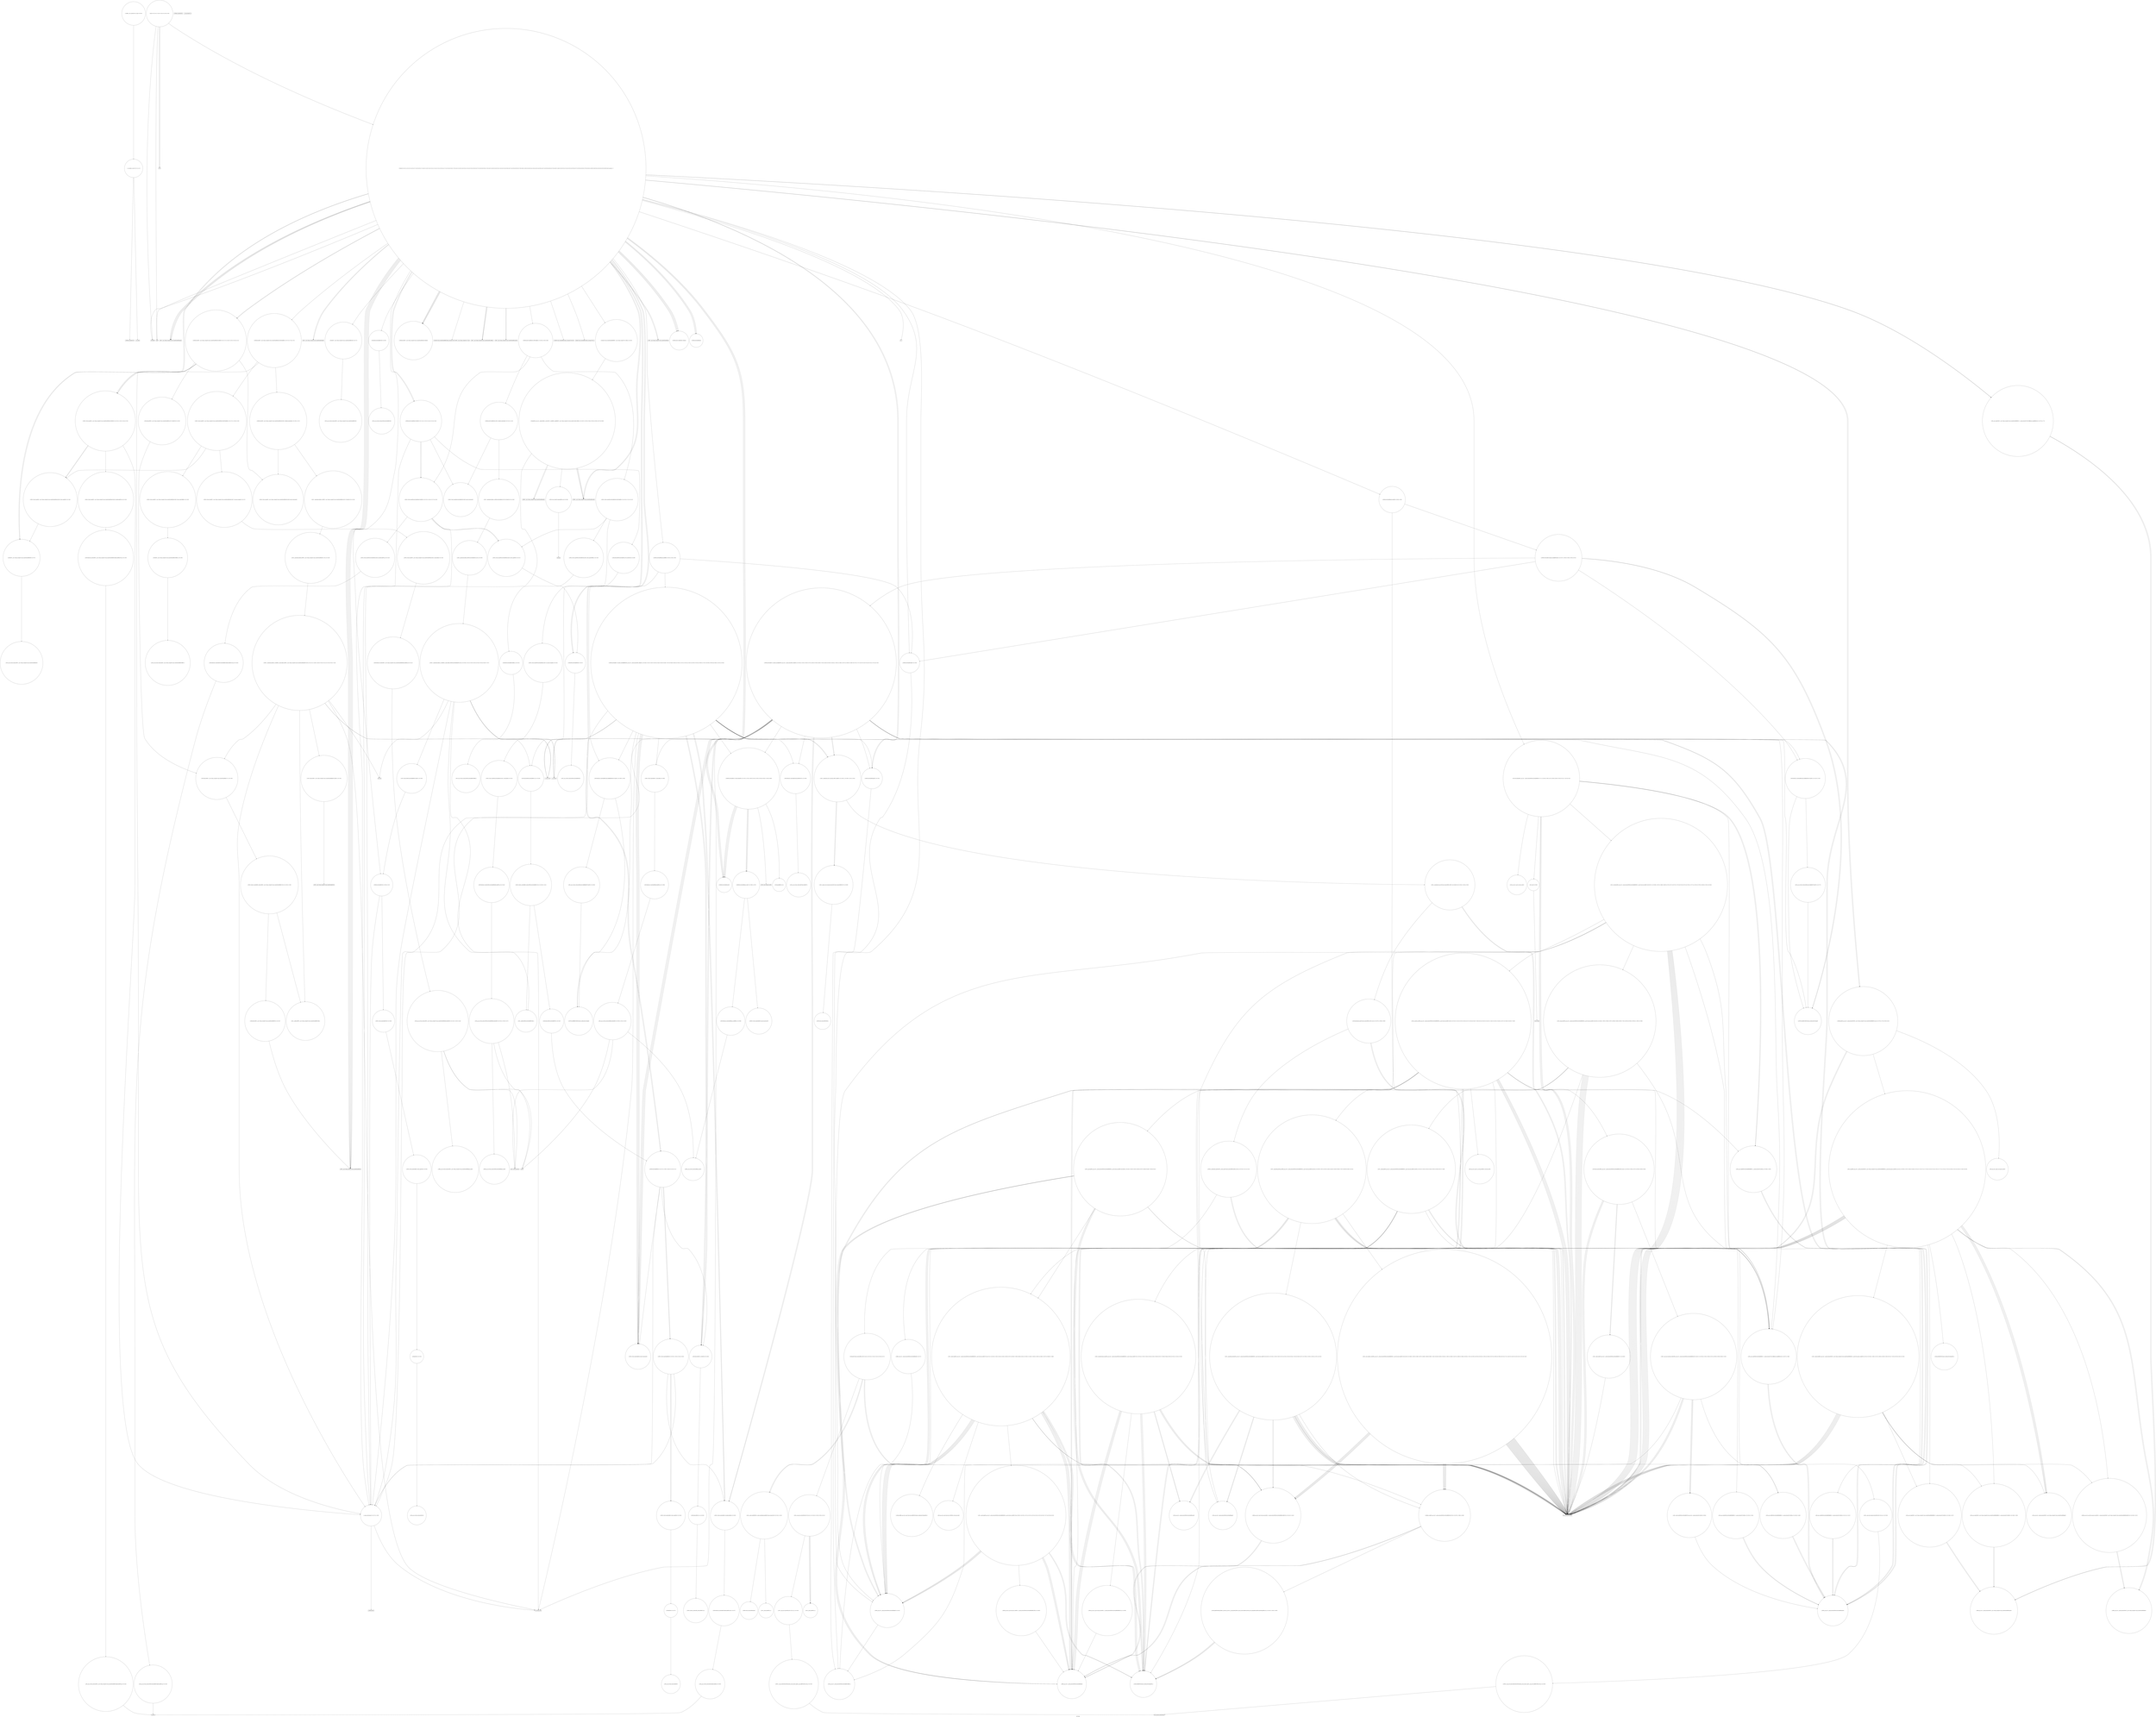 digraph "Call Graph" {
	label="Call Graph";

	Node0x559b6d52bfb0 [shape=record,shape=circle,label="{__cxx_global_var_init|{<s0>1|<s1>2}}"];
	Node0x559b6d52bfb0:s0 -> Node0x559b6d52c030[color=black];
	Node0x559b6d52bfb0:s1 -> Node0x559b6da8a040[color=black];
	Node0x559b6da91900 [shape=record,shape=circle,label="{_ZSt4__lgl|{<s0>383}}"];
	Node0x559b6da91900:s0 -> Node0x559b6da8e960[color=black];
	Node0x559b6da8b740 [shape=record,shape=circle,label="{_ZN9__gnu_cxx13new_allocatorISt6vectorIiSaIiEEED2Ev}"];
	Node0x559b6da8a5c0 [shape=record,shape=circle,label="{_ZN9__gnu_cxxmiIPcNSt7__cxx1112basic_stringIcSt11char_traitsIcESaIcEEEEENS_17__normal_iteratorIT_T0_E15difference_typeERKSB_SE_|{<s0>76|<s1>77}}"];
	Node0x559b6da8a5c0:s0 -> Node0x559b6da8dc60[color=black];
	Node0x559b6da8a5c0:s1 -> Node0x559b6da8dc60[color=black];
	Node0x559b6da8dfe0 [shape=record,shape=circle,label="{_ZSt4moveIRN9__gnu_cxx5__ops15_Iter_less_iterEEONSt16remove_referenceIT_E4typeEOS5_}"];
	Node0x559b6da8be40 [shape=record,shape=circle,label="{_ZNSt12_Vector_baseISt6vectorIiSaIiEESaIS2_EE19_M_get_Tp_allocatorEv}"];
	Node0x559b6da8acc0 [shape=record,shape=circle,label="{_ZNSt6vectorIiSaIiEE9push_backEOi|{<s0>88|<s1>89}}"];
	Node0x559b6da8acc0:s0 -> Node0x559b6da8c4c0[color=black];
	Node0x559b6da8acc0:s1 -> Node0x559b6da8c440[color=black];
	Node0x559b6da8e6e0 [shape=record,shape=circle,label="{_ZSt12__miter_baseIN9__gnu_cxx17__normal_iteratorIPiSt6vectorIiSaIiEEEEET_S7_|{<s0>562}}"];
	Node0x559b6da8e6e0:s0 -> Node0x559b6da8d7e0[color=black];
	Node0x559b6da8c540 [shape=record,shape=circle,label="{_ZNSt16allocator_traitsISaIiEE9constructIiJiEEEvRS0_PT_DpOT0_|{<s0>252|<s1>253}}"];
	Node0x559b6da8c540:s0 -> Node0x559b6da8c5c0[color=black];
	Node0x559b6da8c540:s1 -> Node0x559b6da8ff00[color=black];
	Node0x559b6da8b3c0 [shape=record,shape=circle,label="{main|{<s0>122|<s1>123|<s2>124|<s3>125|<s4>126}}"];
	Node0x559b6da8b3c0:s0 -> Node0x559b6da8a140[color=black];
	Node0x559b6da8b3c0:s1 -> Node0x559b6da8b240[color=black];
	Node0x559b6da8b3c0:s2 -> Node0x559b6da8b440[color=black];
	Node0x559b6da8b3c0:s3 -> Node0x559b6da8a0c0[color=black];
	Node0x559b6da8b3c0:s4 -> Node0x559b6da8b440[color=black];
	Node0x559b6da90480 [shape=record,shape=Mrecord,label="{_ZSt20__throw_length_errorPKc}"];
	Node0x559b6da8cae0 [shape=record,shape=circle,label="{_ZN9__gnu_cxx13new_allocatorINSt7__cxx1112basic_stringIcSt11char_traitsIcESaIcEEEE8allocateEmPKv|{<s0>142|<s1>143|<s2>144}}"];
	Node0x559b6da8cae0:s0 -> Node0x559b6da8cb60[color=black];
	Node0x559b6da8cae0:s1 -> Node0x559b6da8cbe0[color=black];
	Node0x559b6da8cae0:s2 -> Node0x559b6da8cc60[color=black];
	Node0x559b6da90b80 [shape=record,shape=circle,label="{_ZSt13__copy_move_aILb1EPiS0_ET1_T0_S2_S1_|{<s0>324}}"];
	Node0x559b6da90b80:s0 -> Node0x559b6da90c80[color=black];
	Node0x559b6da8d1e0 [shape=record,shape=circle,label="{__clang_call_terminate|{<s0>157|<s1>158}}"];
	Node0x559b6da8d1e0:s0 -> Node0x559b6da8cfe0[color=black];
	Node0x559b6da8d1e0:s1 -> Node0x559b6da8d260[color=black];
	Node0x559b6da91280 [shape=record,shape=circle,label="{_ZNSaIiEC2Ev|{<s0>331}}"];
	Node0x559b6da91280:s0 -> Node0x559b6da91300[color=black];
	Node0x559b6da8d8e0 [shape=record,shape=circle,label="{_ZSt15__adjacent_findIN9__gnu_cxx17__normal_iteratorIPcNSt7__cxx1112basic_stringIcSt11char_traitsIcESaIcEEEEENS0_5__ops19_Iter_equal_to_iterEET_SC_SC_T0_|{<s0>185|<s1>186|<s2>187|<s3>188|<s4>189|<s5>190|<s6>191|<s7>192|<s8>193|<s9>194|<s10>195}}"];
	Node0x559b6da8d8e0:s0 -> Node0x559b6da8d960[color=black];
	Node0x559b6da8d8e0:s1 -> Node0x559b6da8d7e0[color=black];
	Node0x559b6da8d8e0:s2 -> Node0x559b6da8d7e0[color=black];
	Node0x559b6da8d8e0:s3 -> Node0x559b6da8d9e0[color=black];
	Node0x559b6da8d8e0:s4 -> Node0x559b6da8da60[color=black];
	Node0x559b6da8d8e0:s5 -> Node0x559b6da8d7e0[color=black];
	Node0x559b6da8d8e0:s6 -> Node0x559b6da8d7e0[color=black];
	Node0x559b6da8d8e0:s7 -> Node0x559b6da8dae0[color=black];
	Node0x559b6da8d8e0:s8 -> Node0x559b6da8d7e0[color=black];
	Node0x559b6da8d8e0:s9 -> Node0x559b6da8d7e0[color=black];
	Node0x559b6da8d8e0:s10 -> Node0x559b6da8d7e0[color=black];
	Node0x559b6d52c030 [shape=record,shape=Mrecord,label="{_ZNSt8ios_base4InitC1Ev}"];
	Node0x559b6da91980 [shape=record,shape=circle,label="{_ZN9__gnu_cxx5__ops16__iter_less_iterEv}"];
	Node0x559b6da8b7c0 [shape=record,shape=circle,label="{_ZNSt12_Vector_baseISt6vectorIiSaIiEESaIS2_EEC2EmRKS3_|{<s0>210|<s1>211|<s2>212}}"];
	Node0x559b6da8b7c0:s0 -> Node0x559b6da8b940[color=black];
	Node0x559b6da8b7c0:s1 -> Node0x559b6da8b9c0[color=black];
	Node0x559b6da8b7c0:s2 -> Node0x559b6da8ba40[color=black];
	Node0x559b6da8a640 [shape=record,shape=circle,label="{_ZSt6uniqueIN9__gnu_cxx17__normal_iteratorIPcNSt7__cxx1112basic_stringIcSt11char_traitsIcESaIcEEEEEET_SA_SA_|{<s0>78|<s1>79|<s2>80|<s3>81}}"];
	Node0x559b6da8a640:s0 -> Node0x559b6da8d7e0[color=black];
	Node0x559b6da8a640:s1 -> Node0x559b6da8d7e0[color=black];
	Node0x559b6da8a640:s2 -> Node0x559b6da8d860[color=black];
	Node0x559b6da8a640:s3 -> Node0x559b6da8d760[color=black];
	Node0x559b6da8e060 [shape=record,shape=circle,label="{_ZN9__gnu_cxx5__ops14_Iter_less_valC2ENS0_15_Iter_less_iterE}"];
	Node0x559b6da8bec0 [shape=record,shape=circle,label="{_ZSt25__uninitialized_default_nIPSt6vectorIiSaIiEEmET_S4_T0_|{<s0>229}}"];
	Node0x559b6da8bec0:s0 -> Node0x559b6da8bf40[color=black];
	Node0x559b6da8ad40 [shape=record,shape=circle,label="{_ZNKSt6vectorIiSaIiEE4sizeEv}"];
	Node0x559b6da8e760 [shape=record,shape=circle,label="{_ZSt22__copy_move_backward_aILb1EPiS0_ET1_T0_S2_S1_|{<s0>563}}"];
	Node0x559b6da8e760:s0 -> Node0x559b6da8e860[color=black];
	Node0x559b6da8c5c0 [shape=record,shape=circle,label="{_ZSt7forwardIiEOT_RNSt16remove_referenceIS0_E4typeE}"];
	Node0x559b6da8b440 [shape=record,shape=Mrecord,label="{clock}"];
	Node0x559b6da90500 [shape=record,shape=circle,label="{_ZSt3maxImERKT_S2_S2_}"];
	Node0x559b6da8cb60 [shape=record,shape=circle,label="{_ZNK9__gnu_cxx13new_allocatorINSt7__cxx1112basic_stringIcSt11char_traitsIcESaIcEEEE8max_sizeEv}"];
	Node0x559b6da90c00 [shape=record,shape=circle,label="{_ZSt12__niter_baseIPiET_S1_}"];
	Node0x559b6da8d260 [shape=record,shape=Mrecord,label="{_ZSt9terminatev}"];
	Node0x559b6da91300 [shape=record,shape=circle,label="{_ZN9__gnu_cxx13new_allocatorIiEC2Ev}"];
	Node0x559b6da8d960 [shape=record,shape=circle,label="{_ZN9__gnu_cxxeqIPcNSt7__cxx1112basic_stringIcSt11char_traitsIcESaIcEEEEEbRKNS_17__normal_iteratorIT_T0_EESD_|{<s0>196|<s1>197}}"];
	Node0x559b6da8d960:s0 -> Node0x559b6da8dc60[color=black];
	Node0x559b6da8d960:s1 -> Node0x559b6da8dc60[color=black];
	Node0x559b6da89fc0 [shape=record,shape=Mrecord,label="{_ZNSt8ios_base4InitD1Ev}"];
	Node0x559b6da91a00 [shape=record,shape=circle,label="{_ZSt13__heap_selectIN9__gnu_cxx17__normal_iteratorIPiSt6vectorIiSaIiEEEENS0_5__ops15_Iter_less_iterEEvT_S9_S9_T0_|{<s0>384|<s1>385|<s2>386|<s3>387|<s4>388|<s5>389|<s6>390|<s7>391|<s8>392|<s9>393|<s10>394|<s11>395|<s12>396}}"];
	Node0x559b6da91a00:s0 -> Node0x559b6da8d7e0[color=black];
	Node0x559b6da91a00:s1 -> Node0x559b6da8d7e0[color=black];
	Node0x559b6da91a00:s2 -> Node0x559b6da91c80[color=black];
	Node0x559b6da91a00:s3 -> Node0x559b6da8d7e0[color=black];
	Node0x559b6da91a00:s4 -> Node0x559b6da91d00[color=black];
	Node0x559b6da91a00:s5 -> Node0x559b6da8d7e0[color=black];
	Node0x559b6da91a00:s6 -> Node0x559b6da8d7e0[color=black];
	Node0x559b6da91a00:s7 -> Node0x559b6da91d80[color=black];
	Node0x559b6da91a00:s8 -> Node0x559b6da8d7e0[color=black];
	Node0x559b6da91a00:s9 -> Node0x559b6da8d7e0[color=black];
	Node0x559b6da91a00:s10 -> Node0x559b6da8d7e0[color=black];
	Node0x559b6da91a00:s11 -> Node0x559b6da91e00[color=black];
	Node0x559b6da91a00:s12 -> Node0x559b6da91e80[color=black];
	Node0x559b6da8b840 [shape=record,shape=circle,label="{_ZNSt6vectorIS_IiSaIiEESaIS1_EE21_M_default_initializeEm|{<s0>213|<s1>214}}"];
	Node0x559b6da8b840:s0 -> Node0x559b6da8be40[color=black];
	Node0x559b6da8b840:s1 -> Node0x559b6da8bdc0[color=black];
	Node0x559b6da8a6c0 [shape=record,shape=Mrecord,label="{_ZNSt7__cxx1112basic_stringIcSt11char_traitsIcESaIcEE5beginEv}"];
	Node0x559b6da8e0e0 [shape=record,shape=circle,label="{_ZSt11__push_heapIN9__gnu_cxx17__normal_iteratorIPiSt6vectorIiSaIiEEEEliNS0_5__ops14_Iter_less_valEEvT_T0_SA_T1_RT2_|{<s0>470|<s1>471|<s2>472|<s3>473|<s4>474|<s5>475|<s6>476|<s7>477|<s8>478|<s9>479}}"];
	Node0x559b6da8e0e0:s0 -> Node0x559b6da8b040[color=black];
	Node0x559b6da8e0e0:s1 -> Node0x559b6da8e160[color=black];
	Node0x559b6da8e0e0:s2 -> Node0x559b6da8b040[color=black];
	Node0x559b6da8e0e0:s3 -> Node0x559b6da8dee0[color=black];
	Node0x559b6da8e0e0:s4 -> Node0x559b6da8c4c0[color=black];
	Node0x559b6da8e0e0:s5 -> Node0x559b6da8b040[color=black];
	Node0x559b6da8e0e0:s6 -> Node0x559b6da8dee0[color=black];
	Node0x559b6da8e0e0:s7 -> Node0x559b6da8c4c0[color=black];
	Node0x559b6da8e0e0:s8 -> Node0x559b6da8b040[color=black];
	Node0x559b6da8e0e0:s9 -> Node0x559b6da8dee0[color=black];
	Node0x559b6da8bf40 [shape=record,shape=circle,label="{_ZNSt27__uninitialized_default_n_1ILb0EE18__uninit_default_nIPSt6vectorIiSaIiEEmEET_S6_T0_|{<s0>230|<s1>231|<s2>232|<s3>233|<s4>234|<s5>235|<s6>236|<s7>237}}"];
	Node0x559b6da8bf40:s0 -> Node0x559b6da8c040[color=black];
	Node0x559b6da8bf40:s1 -> Node0x559b6da8bfc0[color=black];
	Node0x559b6da8bf40:s2 -> Node0x559b6da8cfe0[color=black];
	Node0x559b6da8bf40:s3 -> Node0x559b6da8c0c0[color=black];
	Node0x559b6da8bf40:s4 -> Node0x559b6da8d0e0[color=black];
	Node0x559b6da8bf40:s5 -> Node0x559b6da8d160[color=black];
	Node0x559b6da8bf40:s6 -> Node0x559b6da8d2e0[color=black];
	Node0x559b6da8bf40:s7 -> Node0x559b6da8d1e0[color=black];
	Node0x559b6da8adc0 [shape=record,shape=circle,label="{_ZNSt6vectorIiSaIiEEC2Ev|{<s0>90|<s1>91}}"];
	Node0x559b6da8adc0:s0 -> Node0x559b6da91180[color=black];
	Node0x559b6da8adc0:s1 -> Node0x559b6da8d1e0[color=black];
	Node0x559b6da8e7e0 [shape=record,shape=circle,label="{_ZSt12__niter_baseIPiSt6vectorIiSaIiEEET_N9__gnu_cxx17__normal_iteratorIS4_T0_EE|{<s0>564}}"];
	Node0x559b6da8e7e0:s0 -> Node0x559b6da90180[color=black];
	Node0x559b6da8c640 [shape=record,shape=circle,label="{_ZNSt6vectorIiSaIiEE17_M_realloc_insertIJiEEEvN9__gnu_cxx17__normal_iteratorIPiS1_EEDpOT_|{<s0>254|<s1>255|<s2>256|<s3>257|<s4>258|<s5>259|<s6>260|<s7>261|<s8>262|<s9>263|<s10>264|<s11>265|<s12>266|<s13>267|<s14>268|<s15>269|<s16>270|<s17>271|<s18>272|<s19>273|<s20>274|<s21>275|<s22>276}}"];
	Node0x559b6da8c640:s0 -> Node0x559b6da8ff80[color=black];
	Node0x559b6da8c640:s1 -> Node0x559b6da8afc0[color=black];
	Node0x559b6da8c640:s2 -> Node0x559b6da90000[color=black];
	Node0x559b6da8c640:s3 -> Node0x559b6da90080[color=black];
	Node0x559b6da8c640:s4 -> Node0x559b6da8c5c0[color=black];
	Node0x559b6da8c640:s5 -> Node0x559b6da8c540[color=black];
	Node0x559b6da8c640:s6 -> Node0x559b6da90180[color=black];
	Node0x559b6da8c640:s7 -> Node0x559b6da90200[color=black];
	Node0x559b6da8c640:s8 -> Node0x559b6da90100[color=black];
	Node0x559b6da8c640:s9 -> Node0x559b6da90180[color=black];
	Node0x559b6da8c640:s10 -> Node0x559b6da90200[color=black];
	Node0x559b6da8c640:s11 -> Node0x559b6da90100[color=black];
	Node0x559b6da8c640:s12 -> Node0x559b6da8cfe0[color=black];
	Node0x559b6da8c640:s13 -> Node0x559b6da90280[color=black];
	Node0x559b6da8c640:s14 -> Node0x559b6da8d160[color=black];
	Node0x559b6da8c640:s15 -> Node0x559b6da90200[color=black];
	Node0x559b6da8c640:s16 -> Node0x559b6da90300[color=black];
	Node0x559b6da8c640:s17 -> Node0x559b6da90380[color=black];
	Node0x559b6da8c640:s18 -> Node0x559b6da8d0e0[color=black];
	Node0x559b6da8c640:s19 -> Node0x559b6da90200[color=black];
	Node0x559b6da8c640:s20 -> Node0x559b6da90300[color=black];
	Node0x559b6da8c640:s21 -> Node0x559b6da90380[color=black];
	Node0x559b6da8c640:s22 -> Node0x559b6da8d1e0[color=black];
	Node0x559b6da8b4c0 [shape=record,shape=circle,label="{_ZN9__gnu_cxx13new_allocatorINSt7__cxx1112basic_stringIcSt11char_traitsIcESaIcEEEEC2Ev}"];
	Node0x559b6da90580 [shape=record,shape=circle,label="{_ZNSt16allocator_traitsISaIiEE8max_sizeERKS0_|{<s0>298}}"];
	Node0x559b6da90580:s0 -> Node0x559b6da90680[color=black];
	Node0x559b6da8cbe0 [shape=record,shape=Mrecord,label="{_ZSt17__throw_bad_allocv}"];
	Node0x559b6da90c80 [shape=record,shape=circle,label="{_ZNSt11__copy_moveILb1ELb1ESt26random_access_iterator_tagE8__copy_mIiEEPT_PKS3_S6_S4_|{<s0>325}}"];
	Node0x559b6da90c80:s0 -> Node0x559b6da90d00[color=black];
	Node0x559b6da8d2e0 [shape=record,shape=Mrecord,label="{llvm.trap}"];
	Node0x559b6da91380 [shape=record,shape=circle,label="{_ZNSt12_Vector_baseIiSaIiEED2Ev|{<s0>332|<s1>333|<s2>334|<s3>335}}"];
	Node0x559b6da91380:s0 -> Node0x559b6da90380[color=black];
	Node0x559b6da91380:s1 -> Node0x559b6da91400[color=black];
	Node0x559b6da91380:s2 -> Node0x559b6da91400[color=black];
	Node0x559b6da91380:s3 -> Node0x559b6da8d1e0[color=black];
	Node0x559b6da8d9e0 [shape=record,shape=circle,label="{_ZN9__gnu_cxx17__normal_iteratorIPcNSt7__cxx1112basic_stringIcSt11char_traitsIcESaIcEEEEppEv}"];
	Node0x559b6da8a040 [shape=record,shape=Mrecord,label="{__cxa_atexit}"];
	Node0x559b6da91a80 [shape=record,shape=circle,label="{_ZSt9iter_swapIN9__gnu_cxx17__normal_iteratorIPiSt6vectorIiSaIiEEEES6_EvT_T0_|{<s0>397|<s1>398|<s2>399}}"];
	Node0x559b6da91a80:s0 -> Node0x559b6da8dee0[color=black];
	Node0x559b6da91a80:s1 -> Node0x559b6da8dee0[color=black];
	Node0x559b6da91a80:s2 -> Node0x559b6da8e1e0[color=black];
	Node0x559b6da8b8c0 [shape=record,shape=circle,label="{_ZNSt12_Vector_baseISt6vectorIiSaIiEESaIS2_EED2Ev|{<s0>215|<s1>216|<s2>217|<s3>218}}"];
	Node0x559b6da8b8c0:s0 -> Node0x559b6da8c240[color=black];
	Node0x559b6da8b8c0:s1 -> Node0x559b6da8ba40[color=black];
	Node0x559b6da8b8c0:s2 -> Node0x559b6da8ba40[color=black];
	Node0x559b6da8b8c0:s3 -> Node0x559b6da8d1e0[color=black];
	Node0x559b6da8a740 [shape=record,shape=Mrecord,label="{_ZNSt7__cxx1112basic_stringIcSt11char_traitsIcESaIcEE3endEv}"];
	Node0x559b6da8e160 [shape=record,shape=circle,label="{_ZNK9__gnu_cxx5__ops14_Iter_less_valclINS_17__normal_iteratorIPiSt6vectorIiSaIiEEEEiEEbT_RT0_|{<s0>480}}"];
	Node0x559b6da8e160:s0 -> Node0x559b6da8dee0[color=black];
	Node0x559b6da8bfc0 [shape=record,shape=circle,label="{_ZSt10_ConstructISt6vectorIiSaIiEEJEEvPT_DpOT0_|{<s0>238}}"];
	Node0x559b6da8bfc0:s0 -> Node0x559b6da8adc0[color=black];
	Node0x559b6da8ae40 [shape=record,shape=circle,label="{_ZNSt6vectorIiSaIiEE9push_backERKi|{<s0>92|<s1>93|<s2>94}}"];
	Node0x559b6da8ae40:s0 -> Node0x559b6da91580[color=black];
	Node0x559b6da8ae40:s1 -> Node0x559b6da8b0c0[color=black];
	Node0x559b6da8ae40:s2 -> Node0x559b6da91600[color=black];
	Node0x559b6da8e860 [shape=record,shape=circle,label="{_ZNSt20__copy_move_backwardILb1ELb1ESt26random_access_iterator_tagE13__copy_move_bIiEEPT_PKS3_S6_S4_|{<s0>565}}"];
	Node0x559b6da8e860:s0 -> Node0x559b6da90d00[color=black];
	Node0x559b6da8ff00 [shape=record,shape=circle,label="{_ZN9__gnu_cxx13new_allocatorIiE9constructIiJiEEEvPT_DpOT0_|{<s0>277}}"];
	Node0x559b6da8ff00:s0 -> Node0x559b6da8c5c0[color=black];
	Node0x559b6da8b540 [shape=record,shape=circle,label="{_ZN9__gnu_cxx13new_allocatorINSt7__cxx1112basic_stringIcSt11char_traitsIcESaIcEEEED2Ev}"];
	Node0x559b6da90600 [shape=record,shape=circle,label="{_ZNKSt12_Vector_baseIiSaIiEE19_M_get_Tp_allocatorEv}"];
	Node0x559b6da8cc60 [shape=record,shape=Mrecord,label="{_Znwm}"];
	Node0x559b6da90d00 [shape=record,shape=Mrecord,label="{llvm.memmove.p0i8.p0i8.i64}"];
	Node0x559b6da8d360 [shape=record,shape=Mrecord,label="{_ZNSt7__cxx1112basic_stringIcSt11char_traitsIcESaIcEEC1Ev}"];
	Node0x559b6da91400 [shape=record,shape=circle,label="{_ZNSt12_Vector_baseIiSaIiEE12_Vector_implD2Ev|{<s0>336}}"];
	Node0x559b6da91400:s0 -> Node0x559b6da91480[color=black];
	Node0x559b6da8da60 [shape=record,shape=circle,label="{_ZN9__gnu_cxxneIPcNSt7__cxx1112basic_stringIcSt11char_traitsIcESaIcEEEEEbRKNS_17__normal_iteratorIT_T0_EESD_|{<s0>198|<s1>199}}"];
	Node0x559b6da8da60:s0 -> Node0x559b6da8dc60[color=black];
	Node0x559b6da8da60:s1 -> Node0x559b6da8dc60[color=black];
	Node0x559b6da8a0c0 [shape=record,shape=circle,label="{_Z5solvev|{<s0>3|<s1>4|<s2>5|<s3>6|<s4>7|<s5>8|<s6>9|<s7>10|<s8>11|<s9>12|<s10>13|<s11>14|<s12>15|<s13>16|<s14>17|<s15>18|<s16>19|<s17>20|<s18>21|<s19>22|<s20>23|<s21>24|<s22>25|<s23>26|<s24>27|<s25>28|<s26>29|<s27>30|<s28>31|<s29>32|<s30>33|<s31>34|<s32>35|<s33>36|<s34>37|<s35>38|<s36>39|<s37>40|<s38>41|<s39>42|<s40>43|<s41>44|<s42>45|<s43>46|<s44>47|<s45>48|<s46>49|<s47>50|<s48>51|<s49>52|<s50>53|<s51>54|<s52>55|<s53>56|<s54>57|<s55>58|<s56>59|<s57>60|<s58>61|<s59>62|<s60>63|<s61>64|<s62>65|<s63>66|<s64>truncated...}}"];
	Node0x559b6da8a0c0:s0 -> Node0x559b6da8a140[color=black];
	Node0x559b6da8a0c0:s1 -> Node0x559b6da8a1c0[color=black];
	Node0x559b6da8a0c0:s2 -> Node0x559b6da8a240[color=black];
	Node0x559b6da8a0c0:s3 -> Node0x559b6da8a340[color=black];
	Node0x559b6da8a0c0:s4 -> Node0x559b6da8a440[color=black];
	Node0x559b6da8a0c0:s5 -> Node0x559b6da8a3c0[color=black];
	Node0x559b6da8a0c0:s6 -> Node0x559b6da8a340[color=black];
	Node0x559b6da8a0c0:s7 -> Node0x559b6da8a440[color=black];
	Node0x559b6da8a0c0:s8 -> Node0x559b6da8a4c0[color=black];
	Node0x559b6da8a0c0:s9 -> Node0x559b6da8a6c0[color=black];
	Node0x559b6da8a0c0:s10 -> Node0x559b6da8a740[color=black];
	Node0x559b6da8a0c0:s11 -> Node0x559b6da8a640[color=black];
	Node0x559b6da8a0c0:s12 -> Node0x559b6da8a6c0[color=black];
	Node0x559b6da8a0c0:s13 -> Node0x559b6da8a5c0[color=black];
	Node0x559b6da8a0c0:s14 -> Node0x559b6da8a540[color=black];
	Node0x559b6da8a0c0:s15 -> Node0x559b6da8a440[color=black];
	Node0x559b6da8a0c0:s16 -> Node0x559b6da8a4c0[color=black];
	Node0x559b6da8a0c0:s17 -> Node0x559b6da8a6c0[color=black];
	Node0x559b6da8a0c0:s18 -> Node0x559b6da8a740[color=black];
	Node0x559b6da8a0c0:s19 -> Node0x559b6da8a640[color=black];
	Node0x559b6da8a0c0:s20 -> Node0x559b6da8a6c0[color=black];
	Node0x559b6da8a0c0:s21 -> Node0x559b6da8a5c0[color=black];
	Node0x559b6da8a0c0:s22 -> Node0x559b6da8a540[color=black];
	Node0x559b6da8a0c0:s23 -> Node0x559b6da8a7c0[color=black];
	Node0x559b6da8a0c0:s24 -> Node0x559b6da8a8c0[color=black];
	Node0x559b6da8a0c0:s25 -> Node0x559b6da8a840[color=black];
	Node0x559b6da8a0c0:s26 -> Node0x559b6da8a940[color=black];
	Node0x559b6da8a0c0:s27 -> Node0x559b6da8a940[color=black];
	Node0x559b6da8a0c0:s28 -> Node0x559b6da8a9c0[color=black];
	Node0x559b6da8a0c0:s29 -> Node0x559b6da8aa40[color=black];
	Node0x559b6da8a0c0:s30 -> Node0x559b6da8aac0[color=black];
	Node0x559b6da8a0c0:s31 -> Node0x559b6da8a440[color=black];
	Node0x559b6da8a0c0:s32 -> Node0x559b6da8a4c0[color=black];
	Node0x559b6da8a0c0:s33 -> Node0x559b6da8ab40[color=black];
	Node0x559b6da8a0c0:s34 -> Node0x559b6da8ab40[color=black];
	Node0x559b6da8a0c0:s35 -> Node0x559b6da8abc0[color=black];
	Node0x559b6da8a0c0:s36 -> Node0x559b6da8abc0[color=black];
	Node0x559b6da8a0c0:s37 -> Node0x559b6da8aac0[color=black];
	Node0x559b6da8a0c0:s38 -> Node0x559b6da8a940[color=black];
	Node0x559b6da8a0c0:s39 -> Node0x559b6da8ac40[color=black];
	Node0x559b6da8a0c0:s40 -> Node0x559b6da8acc0[color=black];
	Node0x559b6da8a0c0:s41 -> Node0x559b6da8a940[color=black];
	Node0x559b6da8a0c0:s42 -> Node0x559b6da8ac40[color=black];
	Node0x559b6da8a0c0:s43 -> Node0x559b6da8ad40[color=black];
	Node0x559b6da8a0c0:s44 -> Node0x559b6da8adc0[color=black];
	Node0x559b6da8a0c0:s45 -> Node0x559b6da8ac40[color=black];
	Node0x559b6da8a0c0:s46 -> Node0x559b6da8aec0[color=black];
	Node0x559b6da8a0c0:s47 -> Node0x559b6da8ae40[color=black];
	Node0x559b6da8a0c0:s48 -> Node0x559b6da8b1c0[color=black];
	Node0x559b6da8a0c0:s49 -> Node0x559b6da8afc0[color=black];
	Node0x559b6da8a0c0:s50 -> Node0x559b6da8afc0[color=black];
	Node0x559b6da8a0c0:s51 -> Node0x559b6da8ad40[color=black];
	Node0x559b6da8a0c0:s52 -> Node0x559b6da8b040[color=black];
	Node0x559b6da8a0c0:s53 -> Node0x559b6da8b0c0[color=black];
	Node0x559b6da8a0c0:s54 -> Node0x559b6da8af40[color=black];
	Node0x559b6da8a0c0:s55 -> Node0x559b6da8ad40[color=black];
	Node0x559b6da8a0c0:s56 -> Node0x559b6da8aec0[color=black];
	Node0x559b6da8a0c0:s57 -> Node0x559b6da8ac40[color=black];
	Node0x559b6da8a0c0:s58 -> Node0x559b6da8aec0[color=black];
	Node0x559b6da8a0c0:s59 -> Node0x559b6da8b140[color=black];
	Node0x559b6da8a0c0:s60 -> Node0x559b6da8b1c0[color=black];
	Node0x559b6da8a0c0:s61 -> Node0x559b6da8b240[color=black];
	Node0x559b6da8a0c0:s62 -> Node0x559b6da8b2c0[color=black];
	Node0x559b6da8a0c0:s63 -> Node0x559b6da8a940[color=black];
	Node0x559b6da8a0c0:s64 -> Node0x559b6da8b340[color=black];
	Node0x559b6da8a0c0:s64 -> Node0x559b6da8b2c0[color=black];
	Node0x559b6da8a0c0:s64 -> Node0x559b6da8a940[color=black];
	Node0x559b6da8a0c0:s64 -> Node0x559b6da8b340[color=black];
	Node0x559b6da91b00 [shape=record,shape=circle,label="{_ZSt27__unguarded_partition_pivotIN9__gnu_cxx17__normal_iteratorIPiSt6vectorIiSaIiEEEENS0_5__ops15_Iter_less_iterEET_S9_S9_T0_|{<s0>400|<s1>401|<s2>402|<s3>403|<s4>404|<s5>405|<s6>406|<s7>407|<s8>408|<s9>409|<s10>410}}"];
	Node0x559b6da91b00:s0 -> Node0x559b6da90000[color=black];
	Node0x559b6da91b00:s1 -> Node0x559b6da8b040[color=black];
	Node0x559b6da91b00:s2 -> Node0x559b6da8d7e0[color=black];
	Node0x559b6da91b00:s3 -> Node0x559b6da8b040[color=black];
	Node0x559b6da91b00:s4 -> Node0x559b6da8d7e0[color=black];
	Node0x559b6da91b00:s5 -> Node0x559b6da8e2e0[color=black];
	Node0x559b6da91b00:s6 -> Node0x559b6da8e260[color=black];
	Node0x559b6da91b00:s7 -> Node0x559b6da8b040[color=black];
	Node0x559b6da91b00:s8 -> Node0x559b6da8d7e0[color=black];
	Node0x559b6da91b00:s9 -> Node0x559b6da8d7e0[color=black];
	Node0x559b6da91b00:s10 -> Node0x559b6da8e360[color=black];
	Node0x559b6da8b940 [shape=record,shape=circle,label="{_ZNSt12_Vector_baseISt6vectorIiSaIiEESaIS2_EE12_Vector_implC2ERKS3_|{<s0>219}}"];
	Node0x559b6da8b940:s0 -> Node0x559b6da8bac0[color=black];
	Node0x559b6da8a7c0 [shape=record,shape=circle,label="{_ZStneIcSt11char_traitsIcESaIcEEbRKNSt7__cxx1112basic_stringIT_T0_T1_EESA_|{<s0>82}}"];
	Node0x559b6da8a7c0:s0 -> Node0x559b6da8dce0[color=black];
	Node0x559b6da8e1e0 [shape=record,shape=circle,label="{_ZSt4swapIiENSt9enable_ifIXsr6__and_ISt6__not_ISt15__is_tuple_likeIT_EESt21is_move_constructibleIS3_ESt18is_move_assignableIS3_EEE5valueEvE4typeERS3_SC_|{<s0>481|<s1>482|<s2>483}}"];
	Node0x559b6da8e1e0:s0 -> Node0x559b6da8c4c0[color=black];
	Node0x559b6da8e1e0:s1 -> Node0x559b6da8c4c0[color=black];
	Node0x559b6da8e1e0:s2 -> Node0x559b6da8c4c0[color=black];
	Node0x559b6da8c040 [shape=record,shape=circle,label="{_ZSt11__addressofISt6vectorIiSaIiEEEPT_RS3_}"];
	Node0x559b6da8aec0 [shape=record,shape=circle,label="{_ZNSt6vectorIiSaIiEEixEm}"];
	Node0x559b6da8e8e0 [shape=record,shape=circle,label="{_ZNK9__gnu_cxx5__ops14_Val_less_iterclIiNS_17__normal_iteratorIPiSt6vectorIiSaIiEEEEEEbRT_T0_|{<s0>566}}"];
	Node0x559b6da8e8e0:s0 -> Node0x559b6da8dee0[color=black];
	Node0x559b6da8ff80 [shape=record,shape=circle,label="{_ZNKSt6vectorIiSaIiEE12_M_check_lenEmPKc|{<s0>278|<s1>279|<s2>280|<s3>281|<s4>282|<s5>283|<s6>284|<s7>285|<s8>286}}"];
	Node0x559b6da8ff80:s0 -> Node0x559b6da90400[color=black];
	Node0x559b6da8ff80:s1 -> Node0x559b6da8ad40[color=black];
	Node0x559b6da8ff80:s2 -> Node0x559b6da90480[color=black];
	Node0x559b6da8ff80:s3 -> Node0x559b6da8ad40[color=black];
	Node0x559b6da8ff80:s4 -> Node0x559b6da8ad40[color=black];
	Node0x559b6da8ff80:s5 -> Node0x559b6da90500[color=black];
	Node0x559b6da8ff80:s6 -> Node0x559b6da8ad40[color=black];
	Node0x559b6da8ff80:s7 -> Node0x559b6da90400[color=black];
	Node0x559b6da8ff80:s8 -> Node0x559b6da90400[color=black];
	Node0x559b6da8b5c0 [shape=record,shape=circle,label="{_ZNSt12_Vector_baseINSt7__cxx1112basic_stringIcSt11char_traitsIcESaIcEEESaIS5_EEC2EmRKS6_|{<s0>127|<s1>128|<s2>129}}"];
	Node0x559b6da8b5c0:s0 -> Node0x559b6da8c760[color=black];
	Node0x559b6da8b5c0:s1 -> Node0x559b6da8c7e0[color=black];
	Node0x559b6da8b5c0:s2 -> Node0x559b6da8c860[color=black];
	Node0x559b6da90680 [shape=record,shape=circle,label="{_ZNK9__gnu_cxx13new_allocatorIiE8max_sizeEv}"];
	Node0x559b6da8cce0 [shape=record,shape=circle,label="{_ZSt27__uninitialized_default_n_aIPNSt7__cxx1112basic_stringIcSt11char_traitsIcESaIcEEEmS5_ET_S7_T0_RSaIT1_E|{<s0>145}}"];
	Node0x559b6da8cce0:s0 -> Node0x559b6da8cde0[color=black];
	Node0x559b6da90d80 [shape=record,shape=circle,label="{_ZSt12__miter_baseIPiET_S1_}"];
	Node0x559b6da8d3e0 [shape=record,shape=circle,label="{_ZNSt12_Destroy_auxILb0EE9__destroyIPNSt7__cxx1112basic_stringIcSt11char_traitsIcESaIcEEEEEvT_S9_|{<s0>159|<s1>160}}"];
	Node0x559b6da8d3e0:s0 -> Node0x559b6da8cf60[color=black];
	Node0x559b6da8d3e0:s1 -> Node0x559b6da8d460[color=black];
	Node0x559b6da91480 [shape=record,shape=circle,label="{_ZNSaIiED2Ev|{<s0>337}}"];
	Node0x559b6da91480:s0 -> Node0x559b6da91500[color=black];
	Node0x559b6da8dae0 [shape=record,shape=circle,label="{_ZNK9__gnu_cxx5__ops19_Iter_equal_to_iterclINS_17__normal_iteratorIPcNSt7__cxx1112basic_stringIcSt11char_traitsIcESaIcEEEEESB_EEbT_T0_|{<s0>200|<s1>201}}"];
	Node0x559b6da8dae0:s0 -> Node0x559b6da8dbe0[color=black];
	Node0x559b6da8dae0:s1 -> Node0x559b6da8dbe0[color=black];
	Node0x559b6da8a140 [shape=record,shape=Mrecord,label="{_ZNSirsERi}"];
	Node0x559b6da91b80 [shape=record,shape=circle,label="{_ZN9__gnu_cxxleIPiSt6vectorIiSaIiEEEEbRKNS_17__normal_iteratorIT_T0_EESA_|{<s0>411|<s1>412}}"];
	Node0x559b6da91b80:s0 -> Node0x559b6da90180[color=black];
	Node0x559b6da91b80:s1 -> Node0x559b6da90180[color=black];
	Node0x559b6da8b9c0 [shape=record,shape=circle,label="{_ZNSt12_Vector_baseISt6vectorIiSaIiEESaIS2_EE17_M_create_storageEm|{<s0>220}}"];
	Node0x559b6da8b9c0:s0 -> Node0x559b6da8bbc0[color=black];
	Node0x559b6da8a840 [shape=record,shape=Mrecord,label="{_ZStlsISt11char_traitsIcEERSt13basic_ostreamIcT_ES5_c}"];
	Node0x559b6da8e260 [shape=record,shape=circle,label="{_ZSt22__move_median_to_firstIN9__gnu_cxx17__normal_iteratorIPiSt6vectorIiSaIiEEEENS0_5__ops15_Iter_less_iterEEvT_S9_S9_S9_T0_|{<s0>484|<s1>485|<s2>486|<s3>487|<s4>488|<s5>489|<s6>490|<s7>491|<s8>492|<s9>493|<s10>494|<s11>495|<s12>496|<s13>497|<s14>498|<s15>499|<s16>500|<s17>501|<s18>502|<s19>503|<s20>504|<s21>505|<s22>506|<s23>507|<s24>508|<s25>509|<s26>510|<s27>511|<s28>512|<s29>513|<s30>514|<s31>515|<s32>516}}"];
	Node0x559b6da8e260:s0 -> Node0x559b6da8d7e0[color=black];
	Node0x559b6da8e260:s1 -> Node0x559b6da8d7e0[color=black];
	Node0x559b6da8e260:s2 -> Node0x559b6da91d80[color=black];
	Node0x559b6da8e260:s3 -> Node0x559b6da8d7e0[color=black];
	Node0x559b6da8e260:s4 -> Node0x559b6da8d7e0[color=black];
	Node0x559b6da8e260:s5 -> Node0x559b6da91d80[color=black];
	Node0x559b6da8e260:s6 -> Node0x559b6da8d7e0[color=black];
	Node0x559b6da8e260:s7 -> Node0x559b6da8d7e0[color=black];
	Node0x559b6da8e260:s8 -> Node0x559b6da91a80[color=black];
	Node0x559b6da8e260:s9 -> Node0x559b6da8d7e0[color=black];
	Node0x559b6da8e260:s10 -> Node0x559b6da8d7e0[color=black];
	Node0x559b6da8e260:s11 -> Node0x559b6da91d80[color=black];
	Node0x559b6da8e260:s12 -> Node0x559b6da8d7e0[color=black];
	Node0x559b6da8e260:s13 -> Node0x559b6da8d7e0[color=black];
	Node0x559b6da8e260:s14 -> Node0x559b6da91a80[color=black];
	Node0x559b6da8e260:s15 -> Node0x559b6da8d7e0[color=black];
	Node0x559b6da8e260:s16 -> Node0x559b6da8d7e0[color=black];
	Node0x559b6da8e260:s17 -> Node0x559b6da91a80[color=black];
	Node0x559b6da8e260:s18 -> Node0x559b6da8d7e0[color=black];
	Node0x559b6da8e260:s19 -> Node0x559b6da8d7e0[color=black];
	Node0x559b6da8e260:s20 -> Node0x559b6da91d80[color=black];
	Node0x559b6da8e260:s21 -> Node0x559b6da8d7e0[color=black];
	Node0x559b6da8e260:s22 -> Node0x559b6da8d7e0[color=black];
	Node0x559b6da8e260:s23 -> Node0x559b6da91a80[color=black];
	Node0x559b6da8e260:s24 -> Node0x559b6da8d7e0[color=black];
	Node0x559b6da8e260:s25 -> Node0x559b6da8d7e0[color=black];
	Node0x559b6da8e260:s26 -> Node0x559b6da91d80[color=black];
	Node0x559b6da8e260:s27 -> Node0x559b6da8d7e0[color=black];
	Node0x559b6da8e260:s28 -> Node0x559b6da8d7e0[color=black];
	Node0x559b6da8e260:s29 -> Node0x559b6da91a80[color=black];
	Node0x559b6da8e260:s30 -> Node0x559b6da8d7e0[color=black];
	Node0x559b6da8e260:s31 -> Node0x559b6da8d7e0[color=black];
	Node0x559b6da8e260:s32 -> Node0x559b6da91a80[color=black];
	Node0x559b6da8c0c0 [shape=record,shape=circle,label="{_ZSt8_DestroyIPSt6vectorIiSaIiEEEvT_S4_|{<s0>239}}"];
	Node0x559b6da8c0c0:s0 -> Node0x559b6da8c140[color=black];
	Node0x559b6da8af40 [shape=record,shape=circle,label="{_ZSt11nth_elementIN9__gnu_cxx17__normal_iteratorIPiSt6vectorIiSaIiEEEEEvT_S7_S7_|{<s0>95|<s1>96|<s2>97|<s3>98|<s4>99|<s5>100|<s6>101|<s7>102|<s8>103}}"];
	Node0x559b6da8af40:s0 -> Node0x559b6da91800[color=black];
	Node0x559b6da8af40:s1 -> Node0x559b6da91800[color=black];
	Node0x559b6da8af40:s2 -> Node0x559b6da8d7e0[color=black];
	Node0x559b6da8af40:s3 -> Node0x559b6da8d7e0[color=black];
	Node0x559b6da8af40:s4 -> Node0x559b6da8d7e0[color=black];
	Node0x559b6da8af40:s5 -> Node0x559b6da90000[color=black];
	Node0x559b6da8af40:s6 -> Node0x559b6da91900[color=black];
	Node0x559b6da8af40:s7 -> Node0x559b6da91980[color=black];
	Node0x559b6da8af40:s8 -> Node0x559b6da91880[color=black];
	Node0x559b6da8e960 [shape=record,shape=Mrecord,label="{llvm.ctlz.i64}"];
	Node0x559b6da90000 [shape=record,shape=circle,label="{_ZN9__gnu_cxxmiIPiSt6vectorIiSaIiEEEENS_17__normal_iteratorIT_T0_E15difference_typeERKS8_SB_|{<s0>287|<s1>288}}"];
	Node0x559b6da90000:s0 -> Node0x559b6da90180[color=black];
	Node0x559b6da90000:s1 -> Node0x559b6da90180[color=black];
	Node0x559b6da8b640 [shape=record,shape=circle,label="{_ZNSt6vectorINSt7__cxx1112basic_stringIcSt11char_traitsIcESaIcEEESaIS5_EE21_M_default_initializeEm|{<s0>130|<s1>131}}"];
	Node0x559b6da8b640:s0 -> Node0x559b6da8cd60[color=black];
	Node0x559b6da8b640:s1 -> Node0x559b6da8cce0[color=black];
	Node0x559b6da90700 [shape=record,shape=circle,label="{_ZNSt16allocator_traitsISaIiEE8allocateERS0_m|{<s0>299}}"];
	Node0x559b6da90700:s0 -> Node0x559b6da90780[color=black];
	Node0x559b6da8cd60 [shape=record,shape=circle,label="{_ZNSt12_Vector_baseINSt7__cxx1112basic_stringIcSt11char_traitsIcESaIcEEESaIS5_EE19_M_get_Tp_allocatorEv}"];
	Node0x559b6da90e00 [shape=record,shape=circle,label="{_ZNKSt13move_iteratorIPiE4baseEv}"];
	Node0x559b6da8d460 [shape=record,shape=circle,label="{_ZSt8_DestroyINSt7__cxx1112basic_stringIcSt11char_traitsIcESaIcEEEEvPT_|{<s0>161}}"];
	Node0x559b6da8d460:s0 -> Node0x559b6da8a940[color=black];
	Node0x559b6da91500 [shape=record,shape=circle,label="{_ZN9__gnu_cxx13new_allocatorIiED2Ev}"];
	Node0x559b6da8db60 [shape=record,shape=circle,label="{_ZSt4moveIRcEONSt16remove_referenceIT_E4typeEOS2_}"];
	Node0x559b6da8a1c0 [shape=record,shape=circle,label="{_ZNSaINSt7__cxx1112basic_stringIcSt11char_traitsIcESaIcEEEEC2Ev|{<s0>71}}"];
	Node0x559b6da8a1c0:s0 -> Node0x559b6da8b4c0[color=black];
	Node0x559b6da91c00 [shape=record,shape=circle,label="{_ZSt16__insertion_sortIN9__gnu_cxx17__normal_iteratorIPiSt6vectorIiSaIiEEEENS0_5__ops15_Iter_less_iterEEvT_S9_T0_|{<s0>413|<s1>414|<s2>415|<s3>416|<s4>417|<s5>418|<s6>419|<s7>420|<s8>421|<s9>422|<s10>423|<s11>424|<s12>425|<s13>426|<s14>427|<s15>428|<s16>429|<s17>430}}"];
	Node0x559b6da91c00:s0 -> Node0x559b6da91800[color=black];
	Node0x559b6da91c00:s1 -> Node0x559b6da8b040[color=black];
	Node0x559b6da91c00:s2 -> Node0x559b6da8e460[color=black];
	Node0x559b6da91c00:s3 -> Node0x559b6da8d7e0[color=black];
	Node0x559b6da91c00:s4 -> Node0x559b6da8d7e0[color=black];
	Node0x559b6da91c00:s5 -> Node0x559b6da91d80[color=black];
	Node0x559b6da91c00:s6 -> Node0x559b6da8dee0[color=black];
	Node0x559b6da91c00:s7 -> Node0x559b6da8c4c0[color=black];
	Node0x559b6da91c00:s8 -> Node0x559b6da8d7e0[color=black];
	Node0x559b6da91c00:s9 -> Node0x559b6da8d7e0[color=black];
	Node0x559b6da91c00:s10 -> Node0x559b6da8b040[color=black];
	Node0x559b6da91c00:s11 -> Node0x559b6da8e4e0[color=black];
	Node0x559b6da91c00:s12 -> Node0x559b6da8c4c0[color=black];
	Node0x559b6da91c00:s13 -> Node0x559b6da8dee0[color=black];
	Node0x559b6da91c00:s14 -> Node0x559b6da8d7e0[color=black];
	Node0x559b6da91c00:s15 -> Node0x559b6da8e5e0[color=black];
	Node0x559b6da91c00:s16 -> Node0x559b6da8e560[color=black];
	Node0x559b6da91c00:s17 -> Node0x559b6da91e80[color=black];
	Node0x559b6da8ba40 [shape=record,shape=circle,label="{_ZNSt12_Vector_baseISt6vectorIiSaIiEESaIS2_EE12_Vector_implD2Ev|{<s0>221}}"];
	Node0x559b6da8ba40:s0 -> Node0x559b6da8aac0[color=black];
	Node0x559b6da8a8c0 [shape=record,shape=Mrecord,label="{_ZStlsISt11char_traitsIcEERSt13basic_ostreamIcT_ES5_PKc}"];
	Node0x559b6da8e2e0 [shape=record,shape=circle,label="{_ZNK9__gnu_cxx17__normal_iteratorIPiSt6vectorIiSaIiEEEmiEl|{<s0>517}}"];
	Node0x559b6da8e2e0:s0 -> Node0x559b6da91780[color=black];
	Node0x559b6da8c140 [shape=record,shape=circle,label="{_ZNSt12_Destroy_auxILb0EE9__destroyIPSt6vectorIiSaIiEEEEvT_S6_|{<s0>240|<s1>241}}"];
	Node0x559b6da8c140:s0 -> Node0x559b6da8c040[color=black];
	Node0x559b6da8c140:s1 -> Node0x559b6da8c1c0[color=black];
	Node0x559b6da8afc0 [shape=record,shape=circle,label="{_ZNSt6vectorIiSaIiEE5beginEv|{<s0>104}}"];
	Node0x559b6da8afc0:s0 -> Node0x559b6da91780[color=black];
	Node0x559b6da8e9e0 [shape=record,shape=circle,label="{_GLOBAL__sub_I_malcolm734_0_0.cpp|{<s0>567}}"];
	Node0x559b6da8e9e0:s0 -> Node0x559b6d52bfb0[color=black];
	Node0x559b6da90080 [shape=record,shape=circle,label="{_ZNSt12_Vector_baseIiSaIiEE11_M_allocateEm|{<s0>289}}"];
	Node0x559b6da90080:s0 -> Node0x559b6da90700[color=black];
	Node0x559b6da8c6e0 [shape=record,shape=circle,label="{_ZNSt12_Vector_baseINSt7__cxx1112basic_stringIcSt11char_traitsIcESaIcEEESaIS5_EED2Ev|{<s0>132|<s1>133|<s2>134|<s3>135}}"];
	Node0x559b6da8c6e0:s0 -> Node0x559b6da8d4e0[color=black];
	Node0x559b6da8c6e0:s1 -> Node0x559b6da8c860[color=black];
	Node0x559b6da8c6e0:s2 -> Node0x559b6da8c860[color=black];
	Node0x559b6da8c6e0:s3 -> Node0x559b6da8d1e0[color=black];
	Node0x559b6da90780 [shape=record,shape=circle,label="{_ZN9__gnu_cxx13new_allocatorIiE8allocateEmPKv|{<s0>300|<s1>301|<s2>302}}"];
	Node0x559b6da90780:s0 -> Node0x559b6da90680[color=black];
	Node0x559b6da90780:s1 -> Node0x559b6da8cbe0[color=black];
	Node0x559b6da90780:s2 -> Node0x559b6da8cc60[color=black];
	Node0x559b6da8cde0 [shape=record,shape=circle,label="{_ZSt25__uninitialized_default_nIPNSt7__cxx1112basic_stringIcSt11char_traitsIcESaIcEEEmET_S7_T0_|{<s0>146}}"];
	Node0x559b6da8cde0:s0 -> Node0x559b6da8ce60[color=black];
	Node0x559b6da90e80 [shape=record,shape=circle,label="{_ZNSt13move_iteratorIPiEC2ES0_}"];
	Node0x559b6da8d4e0 [shape=record,shape=circle,label="{_ZNSt12_Vector_baseINSt7__cxx1112basic_stringIcSt11char_traitsIcESaIcEEESaIS5_EE13_M_deallocateEPS5_m|{<s0>162}}"];
	Node0x559b6da8d4e0:s0 -> Node0x559b6da8d560[color=black];
	Node0x559b6da91580 [shape=record,shape=circle,label="{_ZNSt16allocator_traitsISaIiEE9constructIiJRKiEEEvRS0_PT_DpOT0_|{<s0>338|<s1>339}}"];
	Node0x559b6da91580:s0 -> Node0x559b6da91700[color=black];
	Node0x559b6da91580:s1 -> Node0x559b6da91680[color=black];
	Node0x559b6da8dbe0 [shape=record,shape=circle,label="{_ZNK9__gnu_cxx17__normal_iteratorIPcNSt7__cxx1112basic_stringIcSt11char_traitsIcESaIcEEEEdeEv}"];
	Node0x559b6da8a240 [shape=record,shape=circle,label="{_ZNSt6vectorINSt7__cxx1112basic_stringIcSt11char_traitsIcESaIcEEESaIS5_EEC2EmRKS6_|{<s0>72|<s1>73|<s2>74}}"];
	Node0x559b6da8a240:s0 -> Node0x559b6da8b5c0[color=black];
	Node0x559b6da8a240:s1 -> Node0x559b6da8b640[color=black];
	Node0x559b6da8a240:s2 -> Node0x559b6da8c6e0[color=black];
	Node0x559b6da91c80 [shape=record,shape=circle,label="{_ZSt11__make_heapIN9__gnu_cxx17__normal_iteratorIPiSt6vectorIiSaIiEEEENS0_5__ops15_Iter_less_iterEEvT_S9_RT0_|{<s0>431|<s1>432|<s2>433|<s3>434|<s4>435|<s5>436|<s6>437|<s7>438}}"];
	Node0x559b6da91c80:s0 -> Node0x559b6da90000[color=black];
	Node0x559b6da91c80:s1 -> Node0x559b6da90000[color=black];
	Node0x559b6da91c80:s2 -> Node0x559b6da8b040[color=black];
	Node0x559b6da91c80:s3 -> Node0x559b6da8dee0[color=black];
	Node0x559b6da91c80:s4 -> Node0x559b6da8c4c0[color=black];
	Node0x559b6da91c80:s5 -> Node0x559b6da8d7e0[color=black];
	Node0x559b6da91c80:s6 -> Node0x559b6da8c4c0[color=black];
	Node0x559b6da91c80:s7 -> Node0x559b6da8df60[color=black];
	Node0x559b6da8bac0 [shape=record,shape=circle,label="{_ZNSaISt6vectorIiSaIiEEEC2ERKS2_|{<s0>222}}"];
	Node0x559b6da8bac0:s0 -> Node0x559b6da8bb40[color=black];
	Node0x559b6da8a940 [shape=record,shape=Mrecord,label="{_ZNSt7__cxx1112basic_stringIcSt11char_traitsIcESaIcEED1Ev}"];
	Node0x559b6da8e360 [shape=record,shape=circle,label="{_ZSt21__unguarded_partitionIN9__gnu_cxx17__normal_iteratorIPiSt6vectorIiSaIiEEEENS0_5__ops15_Iter_less_iterEET_S9_S9_S9_T0_|{<s0>518|<s1>519|<s2>520|<s3>521|<s4>522|<s5>523|<s6>524|<s7>525|<s8>526|<s9>527|<s10>528|<s11>529|<s12>530|<s13>531|<s14>532}}"];
	Node0x559b6da8e360:s0 -> Node0x559b6da8d7e0[color=black];
	Node0x559b6da8e360:s1 -> Node0x559b6da8d7e0[color=black];
	Node0x559b6da8e360:s2 -> Node0x559b6da91d80[color=black];
	Node0x559b6da8e360:s3 -> Node0x559b6da91e80[color=black];
	Node0x559b6da8e360:s4 -> Node0x559b6da8e3e0[color=black];
	Node0x559b6da8e360:s5 -> Node0x559b6da8d7e0[color=black];
	Node0x559b6da8e360:s6 -> Node0x559b6da8d7e0[color=black];
	Node0x559b6da8e360:s7 -> Node0x559b6da91d80[color=black];
	Node0x559b6da8e360:s8 -> Node0x559b6da8e3e0[color=black];
	Node0x559b6da8e360:s9 -> Node0x559b6da91d00[color=black];
	Node0x559b6da8e360:s10 -> Node0x559b6da8d7e0[color=black];
	Node0x559b6da8e360:s11 -> Node0x559b6da8d7e0[color=black];
	Node0x559b6da8e360:s12 -> Node0x559b6da8d7e0[color=black];
	Node0x559b6da8e360:s13 -> Node0x559b6da91a80[color=black];
	Node0x559b6da8e360:s14 -> Node0x559b6da91e80[color=black];
	Node0x559b6da8c1c0 [shape=record,shape=circle,label="{_ZSt8_DestroyISt6vectorIiSaIiEEEvPT_|{<s0>242}}"];
	Node0x559b6da8c1c0:s0 -> Node0x559b6da8b1c0[color=black];
	Node0x559b6da8b040 [shape=record,shape=circle,label="{_ZNK9__gnu_cxx17__normal_iteratorIPiSt6vectorIiSaIiEEEplEl|{<s0>105}}"];
	Node0x559b6da8b040:s0 -> Node0x559b6da91780[color=black];
	Node0x559b6da90100 [shape=record,shape=circle,label="{_ZSt34__uninitialized_move_if_noexcept_aIPiS0_SaIiEET0_T_S3_S2_RT1_|{<s0>290|<s1>291|<s2>292}}"];
	Node0x559b6da90100:s0 -> Node0x559b6da90880[color=black];
	Node0x559b6da90100:s1 -> Node0x559b6da90880[color=black];
	Node0x559b6da90100:s2 -> Node0x559b6da90800[color=black];
	Node0x559b6da8c760 [shape=record,shape=circle,label="{_ZNSt12_Vector_baseINSt7__cxx1112basic_stringIcSt11char_traitsIcESaIcEEESaIS5_EE12_Vector_implC2ERKS6_|{<s0>136}}"];
	Node0x559b6da8c760:s0 -> Node0x559b6da8c8e0[color=black];
	Node0x559b6da90800 [shape=record,shape=circle,label="{_ZSt22__uninitialized_copy_aISt13move_iteratorIPiES1_iET0_T_S4_S3_RSaIT1_E|{<s0>303|<s1>304|<s2>305}}"];
	Node0x559b6da90800:s0 -> Node0x559b6da8d7e0[color=black];
	Node0x559b6da90800:s1 -> Node0x559b6da8d7e0[color=black];
	Node0x559b6da90800:s2 -> Node0x559b6da90900[color=black];
	Node0x559b6da8ce60 [shape=record,shape=circle,label="{_ZNSt27__uninitialized_default_n_1ILb0EE18__uninit_default_nIPNSt7__cxx1112basic_stringIcSt11char_traitsIcESaIcEEEmEET_S9_T0_|{<s0>147|<s1>148|<s2>149|<s3>150|<s4>151|<s5>152|<s6>153|<s7>154}}"];
	Node0x559b6da8ce60:s0 -> Node0x559b6da8cf60[color=black];
	Node0x559b6da8ce60:s1 -> Node0x559b6da8cee0[color=black];
	Node0x559b6da8ce60:s2 -> Node0x559b6da8cfe0[color=black];
	Node0x559b6da8ce60:s3 -> Node0x559b6da8d060[color=black];
	Node0x559b6da8ce60:s4 -> Node0x559b6da8d0e0[color=black];
	Node0x559b6da8ce60:s5 -> Node0x559b6da8d160[color=black];
	Node0x559b6da8ce60:s6 -> Node0x559b6da8d2e0[color=black];
	Node0x559b6da8ce60:s7 -> Node0x559b6da8d1e0[color=black];
	Node0x559b6da90f00 [shape=record,shape=circle,label="{_ZN9__gnu_cxx13new_allocatorIiE7destroyIiEEvPT_}"];
	Node0x559b6da8d560 [shape=record,shape=circle,label="{_ZNSt16allocator_traitsISaINSt7__cxx1112basic_stringIcSt11char_traitsIcESaIcEEEEE10deallocateERS6_PS5_m|{<s0>163}}"];
	Node0x559b6da8d560:s0 -> Node0x559b6da8d5e0[color=black];
	Node0x559b6da91600 [shape=record,shape=circle,label="{_ZNSt6vectorIiSaIiEE17_M_realloc_insertIJRKiEEEvN9__gnu_cxx17__normal_iteratorIPiS1_EEDpOT_|{<s0>340|<s1>341|<s2>342|<s3>343|<s4>344|<s5>345|<s6>346|<s7>347|<s8>348|<s9>349|<s10>350|<s11>351|<s12>352|<s13>353|<s14>354|<s15>355|<s16>356|<s17>357|<s18>358|<s19>359|<s20>360|<s21>361|<s22>362}}"];
	Node0x559b6da91600:s0 -> Node0x559b6da8ff80[color=black];
	Node0x559b6da91600:s1 -> Node0x559b6da8afc0[color=black];
	Node0x559b6da91600:s2 -> Node0x559b6da90000[color=black];
	Node0x559b6da91600:s3 -> Node0x559b6da90080[color=black];
	Node0x559b6da91600:s4 -> Node0x559b6da91700[color=black];
	Node0x559b6da91600:s5 -> Node0x559b6da91580[color=black];
	Node0x559b6da91600:s6 -> Node0x559b6da90180[color=black];
	Node0x559b6da91600:s7 -> Node0x559b6da90200[color=black];
	Node0x559b6da91600:s8 -> Node0x559b6da90100[color=black];
	Node0x559b6da91600:s9 -> Node0x559b6da90180[color=black];
	Node0x559b6da91600:s10 -> Node0x559b6da90200[color=black];
	Node0x559b6da91600:s11 -> Node0x559b6da90100[color=black];
	Node0x559b6da91600:s12 -> Node0x559b6da8cfe0[color=black];
	Node0x559b6da91600:s13 -> Node0x559b6da90280[color=black];
	Node0x559b6da91600:s14 -> Node0x559b6da8d160[color=black];
	Node0x559b6da91600:s15 -> Node0x559b6da90200[color=black];
	Node0x559b6da91600:s16 -> Node0x559b6da90300[color=black];
	Node0x559b6da91600:s17 -> Node0x559b6da90380[color=black];
	Node0x559b6da91600:s18 -> Node0x559b6da8d0e0[color=black];
	Node0x559b6da91600:s19 -> Node0x559b6da90200[color=black];
	Node0x559b6da91600:s20 -> Node0x559b6da90300[color=black];
	Node0x559b6da91600:s21 -> Node0x559b6da90380[color=black];
	Node0x559b6da91600:s22 -> Node0x559b6da8d1e0[color=black];
	Node0x559b6da8dc60 [shape=record,shape=circle,label="{_ZNK9__gnu_cxx17__normal_iteratorIPcNSt7__cxx1112basic_stringIcSt11char_traitsIcESaIcEEEE4baseEv}"];
	Node0x559b6da8a2c0 [shape=record,shape=Mrecord,label="{__gxx_personality_v0}"];
	Node0x559b6da91d00 [shape=record,shape=circle,label="{_ZN9__gnu_cxxltIPiSt6vectorIiSaIiEEEEbRKNS_17__normal_iteratorIT_T0_EESA_|{<s0>439|<s1>440}}"];
	Node0x559b6da91d00:s0 -> Node0x559b6da90180[color=black];
	Node0x559b6da91d00:s1 -> Node0x559b6da90180[color=black];
	Node0x559b6da8bb40 [shape=record,shape=circle,label="{_ZN9__gnu_cxx13new_allocatorISt6vectorIiSaIiEEEC2ERKS4_}"];
	Node0x559b6da8a9c0 [shape=record,shape=circle,label="{_ZNSaISt6vectorIiSaIiEEEC2Ev|{<s0>83}}"];
	Node0x559b6da8a9c0:s0 -> Node0x559b6da8b6c0[color=black];
	Node0x559b6da8e3e0 [shape=record,shape=circle,label="{_ZN9__gnu_cxx17__normal_iteratorIPiSt6vectorIiSaIiEEEmmEv}"];
	Node0x559b6da8c240 [shape=record,shape=circle,label="{_ZNSt12_Vector_baseISt6vectorIiSaIiEESaIS2_EE13_M_deallocateEPS2_m|{<s0>243}}"];
	Node0x559b6da8c240:s0 -> Node0x559b6da8c2c0[color=black];
	Node0x559b6da8b0c0 [shape=record,shape=circle,label="{_ZNSt6vectorIiSaIiEE3endEv|{<s0>106}}"];
	Node0x559b6da8b0c0:s0 -> Node0x559b6da91780[color=black];
	Node0x559b6da90180 [shape=record,shape=circle,label="{_ZNK9__gnu_cxx17__normal_iteratorIPiSt6vectorIiSaIiEEE4baseEv}"];
	Node0x559b6da8c7e0 [shape=record,shape=circle,label="{_ZNSt12_Vector_baseINSt7__cxx1112basic_stringIcSt11char_traitsIcESaIcEEESaIS5_EE17_M_create_storageEm|{<s0>137}}"];
	Node0x559b6da8c7e0:s0 -> Node0x559b6da8c9e0[color=black];
	Node0x559b6da90880 [shape=record,shape=circle,label="{_ZSt32__make_move_if_noexcept_iteratorIiSt13move_iteratorIPiEET0_PT_|{<s0>306}}"];
	Node0x559b6da90880:s0 -> Node0x559b6da90e80[color=black];
	Node0x559b6da8cee0 [shape=record,shape=circle,label="{_ZSt10_ConstructINSt7__cxx1112basic_stringIcSt11char_traitsIcESaIcEEEJEEvPT_DpOT0_|{<s0>155}}"];
	Node0x559b6da8cee0:s0 -> Node0x559b6da8d360[color=black];
	Node0x559b6da90f80 [shape=record,shape=circle,label="{_ZSt8_DestroyIPiEvT_S1_|{<s0>326}}"];
	Node0x559b6da90f80:s0 -> Node0x559b6da91000[color=black];
	Node0x559b6da8d5e0 [shape=record,shape=circle,label="{_ZN9__gnu_cxx13new_allocatorINSt7__cxx1112basic_stringIcSt11char_traitsIcESaIcEEEE10deallocateEPS6_m|{<s0>164}}"];
	Node0x559b6da8d5e0:s0 -> Node0x559b6da8d660[color=black];
	Node0x559b6da91680 [shape=record,shape=circle,label="{_ZN9__gnu_cxx13new_allocatorIiE9constructIiJRKiEEEvPT_DpOT0_|{<s0>363}}"];
	Node0x559b6da91680:s0 -> Node0x559b6da91700[color=black];
	Node0x559b6da8dce0 [shape=record,shape=circle,label="{_ZSteqIcEN9__gnu_cxx11__enable_ifIXsr9__is_charIT_EE7__valueEbE6__typeERKNSt7__cxx1112basic_stringIS2_St11char_traitsIS2_ESaIS2_EEESC_|{<s0>202|<s1>203|<s2>204|<s3>205|<s4>206|<s5>207|<s6>208}}"];
	Node0x559b6da8dce0:s0 -> Node0x559b6da8ab40[color=black];
	Node0x559b6da8dce0:s1 -> Node0x559b6da8ab40[color=black];
	Node0x559b6da8dce0:s2 -> Node0x559b6da8dde0[color=black];
	Node0x559b6da8dce0:s3 -> Node0x559b6da8dde0[color=black];
	Node0x559b6da8dce0:s4 -> Node0x559b6da8ab40[color=black];
	Node0x559b6da8dce0:s5 -> Node0x559b6da8dd60[color=black];
	Node0x559b6da8dce0:s6 -> Node0x559b6da8d1e0[color=black];
	Node0x559b6da8a340 [shape=record,shape=circle,label="{_ZNSaINSt7__cxx1112basic_stringIcSt11char_traitsIcESaIcEEEED2Ev|{<s0>75}}"];
	Node0x559b6da8a340:s0 -> Node0x559b6da8b540[color=black];
	Node0x559b6da91d80 [shape=record,shape=circle,label="{_ZNK9__gnu_cxx5__ops15_Iter_less_iterclINS_17__normal_iteratorIPiSt6vectorIiSaIiEEEES8_EEbT_T0_|{<s0>441|<s1>442}}"];
	Node0x559b6da91d80:s0 -> Node0x559b6da8dee0[color=black];
	Node0x559b6da91d80:s1 -> Node0x559b6da8dee0[color=black];
	Node0x559b6da8bbc0 [shape=record,shape=circle,label="{_ZNSt12_Vector_baseISt6vectorIiSaIiEESaIS2_EE11_M_allocateEm|{<s0>223}}"];
	Node0x559b6da8bbc0:s0 -> Node0x559b6da8bc40[color=black];
	Node0x559b6da8aa40 [shape=record,shape=circle,label="{_ZNSt6vectorIS_IiSaIiEESaIS1_EEC2EmRKS2_|{<s0>84|<s1>85|<s2>86}}"];
	Node0x559b6da8aa40:s0 -> Node0x559b6da8b7c0[color=black];
	Node0x559b6da8aa40:s1 -> Node0x559b6da8b840[color=black];
	Node0x559b6da8aa40:s2 -> Node0x559b6da8b8c0[color=black];
	Node0x559b6da8e460 [shape=record,shape=circle,label="{_ZN9__gnu_cxxneIPiSt6vectorIiSaIiEEEEbRKNS_17__normal_iteratorIT_T0_EESA_|{<s0>533|<s1>534}}"];
	Node0x559b6da8e460:s0 -> Node0x559b6da90180[color=black];
	Node0x559b6da8e460:s1 -> Node0x559b6da90180[color=black];
	Node0x559b6da8c2c0 [shape=record,shape=circle,label="{_ZNSt16allocator_traitsISaISt6vectorIiSaIiEEEE10deallocateERS3_PS2_m|{<s0>244}}"];
	Node0x559b6da8c2c0:s0 -> Node0x559b6da8c340[color=black];
	Node0x559b6da8b140 [shape=record,shape=Mrecord,label="{abs}"];
	Node0x559b6da90200 [shape=record,shape=circle,label="{_ZNSt12_Vector_baseIiSaIiEE19_M_get_Tp_allocatorEv}"];
	Node0x559b6da8c860 [shape=record,shape=circle,label="{_ZNSt12_Vector_baseINSt7__cxx1112basic_stringIcSt11char_traitsIcESaIcEEESaIS5_EE12_Vector_implD2Ev|{<s0>138}}"];
	Node0x559b6da8c860:s0 -> Node0x559b6da8a340[color=black];
	Node0x559b6da90900 [shape=record,shape=circle,label="{_ZSt18uninitialized_copyISt13move_iteratorIPiES1_ET0_T_S4_S3_|{<s0>307|<s1>308|<s2>309}}"];
	Node0x559b6da90900:s0 -> Node0x559b6da8d7e0[color=black];
	Node0x559b6da90900:s1 -> Node0x559b6da8d7e0[color=black];
	Node0x559b6da90900:s2 -> Node0x559b6da90980[color=black];
	Node0x559b6da8cf60 [shape=record,shape=circle,label="{_ZSt11__addressofINSt7__cxx1112basic_stringIcSt11char_traitsIcESaIcEEEEPT_RS6_}"];
	Node0x559b6da91000 [shape=record,shape=circle,label="{_ZNSt12_Destroy_auxILb1EE9__destroyIPiEEvT_S3_}"];
	Node0x559b6da8d660 [shape=record,shape=Mrecord,label="{_ZdlPv}"];
	Node0x559b6da91700 [shape=record,shape=circle,label="{_ZSt7forwardIRKiEOT_RNSt16remove_referenceIS2_E4typeE}"];
	Node0x559b6da8dd60 [shape=record,shape=circle,label="{_ZNSt11char_traitsIcE7compareEPKcS2_m|{<s0>209}}"];
	Node0x559b6da8dd60:s0 -> Node0x559b6da8de60[color=black];
	Node0x559b6da8a3c0 [shape=record,shape=Mrecord,label="{_ZStrsIcSt11char_traitsIcESaIcEERSt13basic_istreamIT_T0_ES7_RNSt7__cxx1112basic_stringIS4_S5_T1_EE}"];
	Node0x559b6da91e00 [shape=record,shape=circle,label="{_ZSt10__pop_heapIN9__gnu_cxx17__normal_iteratorIPiSt6vectorIiSaIiEEEENS0_5__ops15_Iter_less_iterEEvT_S9_S9_RT0_|{<s0>443|<s1>444|<s2>445|<s3>446|<s4>447|<s5>448|<s6>449|<s7>450|<s8>451}}"];
	Node0x559b6da91e00:s0 -> Node0x559b6da8dee0[color=black];
	Node0x559b6da91e00:s1 -> Node0x559b6da8c4c0[color=black];
	Node0x559b6da91e00:s2 -> Node0x559b6da8dee0[color=black];
	Node0x559b6da91e00:s3 -> Node0x559b6da8c4c0[color=black];
	Node0x559b6da91e00:s4 -> Node0x559b6da8dee0[color=black];
	Node0x559b6da91e00:s5 -> Node0x559b6da8d7e0[color=black];
	Node0x559b6da91e00:s6 -> Node0x559b6da90000[color=black];
	Node0x559b6da91e00:s7 -> Node0x559b6da8c4c0[color=black];
	Node0x559b6da91e00:s8 -> Node0x559b6da8df60[color=black];
	Node0x559b6da8bc40 [shape=record,shape=circle,label="{_ZNSt16allocator_traitsISaISt6vectorIiSaIiEEEE8allocateERS3_m|{<s0>224}}"];
	Node0x559b6da8bc40:s0 -> Node0x559b6da8bcc0[color=black];
	Node0x559b6da8aac0 [shape=record,shape=circle,label="{_ZNSaISt6vectorIiSaIiEEED2Ev|{<s0>87}}"];
	Node0x559b6da8aac0:s0 -> Node0x559b6da8b740[color=black];
	Node0x559b6da8e4e0 [shape=record,shape=circle,label="{_ZSt13move_backwardIN9__gnu_cxx17__normal_iteratorIPiSt6vectorIiSaIiEEEES6_ET0_T_S8_S7_|{<s0>535|<s1>536|<s2>537|<s3>538|<s4>539|<s5>540}}"];
	Node0x559b6da8e4e0:s0 -> Node0x559b6da8d7e0[color=black];
	Node0x559b6da8e4e0:s1 -> Node0x559b6da8e6e0[color=black];
	Node0x559b6da8e4e0:s2 -> Node0x559b6da8d7e0[color=black];
	Node0x559b6da8e4e0:s3 -> Node0x559b6da8e6e0[color=black];
	Node0x559b6da8e4e0:s4 -> Node0x559b6da8d7e0[color=black];
	Node0x559b6da8e4e0:s5 -> Node0x559b6da8e660[color=black];
	Node0x559b6da8c340 [shape=record,shape=circle,label="{_ZN9__gnu_cxx13new_allocatorISt6vectorIiSaIiEEE10deallocateEPS3_m|{<s0>245}}"];
	Node0x559b6da8c340:s0 -> Node0x559b6da8d660[color=black];
	Node0x559b6da8b1c0 [shape=record,shape=circle,label="{_ZNSt6vectorIiSaIiEED2Ev|{<s0>107|<s1>108|<s2>109|<s3>110|<s4>111}}"];
	Node0x559b6da8b1c0:s0 -> Node0x559b6da90200[color=black];
	Node0x559b6da8b1c0:s1 -> Node0x559b6da90300[color=black];
	Node0x559b6da8b1c0:s2 -> Node0x559b6da91380[color=black];
	Node0x559b6da8b1c0:s3 -> Node0x559b6da91380[color=black];
	Node0x559b6da8b1c0:s4 -> Node0x559b6da8d1e0[color=black];
	Node0x559b6da90280 [shape=record,shape=circle,label="{_ZNSt16allocator_traitsISaIiEE7destroyIiEEvRS0_PT_|{<s0>293}}"];
	Node0x559b6da90280:s0 -> Node0x559b6da90f00[color=black];
	Node0x559b6da8c8e0 [shape=record,shape=circle,label="{_ZNSaINSt7__cxx1112basic_stringIcSt11char_traitsIcESaIcEEEEC2ERKS5_|{<s0>139}}"];
	Node0x559b6da8c8e0:s0 -> Node0x559b6da8c960[color=black];
	Node0x559b6da90980 [shape=record,shape=circle,label="{_ZNSt20__uninitialized_copyILb1EE13__uninit_copyISt13move_iteratorIPiES3_EET0_T_S6_S5_|{<s0>310|<s1>311|<s2>312}}"];
	Node0x559b6da90980:s0 -> Node0x559b6da8d7e0[color=black];
	Node0x559b6da90980:s1 -> Node0x559b6da8d7e0[color=black];
	Node0x559b6da90980:s2 -> Node0x559b6da90a00[color=black];
	Node0x559b6da8cfe0 [shape=record,shape=Mrecord,label="{__cxa_begin_catch}"];
	Node0x559b6da91080 [shape=record,shape=circle,label="{_ZNSt16allocator_traitsISaIiEE10deallocateERS0_Pim|{<s0>327}}"];
	Node0x559b6da91080:s0 -> Node0x559b6da91100[color=black];
	Node0x559b6da8d6e0 [shape=record,shape=circle,label="{_ZSt8_DestroyIPNSt7__cxx1112basic_stringIcSt11char_traitsIcESaIcEEES5_EvT_S7_RSaIT0_E|{<s0>165}}"];
	Node0x559b6da8d6e0:s0 -> Node0x559b6da8d060[color=black];
	Node0x559b6da91780 [shape=record,shape=circle,label="{_ZN9__gnu_cxx17__normal_iteratorIPiSt6vectorIiSaIiEEEC2ERKS1_}"];
	Node0x559b6da8dde0 [shape=record,shape=Mrecord,label="{_ZNKSt7__cxx1112basic_stringIcSt11char_traitsIcESaIcEE4dataEv}"];
	Node0x559b6da8a440 [shape=record,shape=circle,label="{_ZNSt6vectorINSt7__cxx1112basic_stringIcSt11char_traitsIcESaIcEEESaIS5_EEixEm}"];
	Node0x559b6da91e80 [shape=record,shape=circle,label="{_ZN9__gnu_cxx17__normal_iteratorIPiSt6vectorIiSaIiEEEppEv}"];
	Node0x559b6da8bcc0 [shape=record,shape=circle,label="{_ZN9__gnu_cxx13new_allocatorISt6vectorIiSaIiEEE8allocateEmPKv|{<s0>225|<s1>226|<s2>227}}"];
	Node0x559b6da8bcc0:s0 -> Node0x559b6da8bd40[color=black];
	Node0x559b6da8bcc0:s1 -> Node0x559b6da8cbe0[color=black];
	Node0x559b6da8bcc0:s2 -> Node0x559b6da8cc60[color=black];
	Node0x559b6da8ab40 [shape=record,shape=Mrecord,label="{_ZNKSt7__cxx1112basic_stringIcSt11char_traitsIcESaIcEE4sizeEv}"];
	Node0x559b6da8e560 [shape=record,shape=circle,label="{_ZSt25__unguarded_linear_insertIN9__gnu_cxx17__normal_iteratorIPiSt6vectorIiSaIiEEEENS0_5__ops14_Val_less_iterEEvT_T0_|{<s0>541|<s1>542|<s2>543|<s3>544|<s4>545|<s5>546|<s6>547|<s7>548|<s8>549|<s9>550|<s10>551|<s11>552|<s12>553}}"];
	Node0x559b6da8e560:s0 -> Node0x559b6da8dee0[color=black];
	Node0x559b6da8e560:s1 -> Node0x559b6da8c4c0[color=black];
	Node0x559b6da8e560:s2 -> Node0x559b6da8d7e0[color=black];
	Node0x559b6da8e560:s3 -> Node0x559b6da8e3e0[color=black];
	Node0x559b6da8e560:s4 -> Node0x559b6da8d7e0[color=black];
	Node0x559b6da8e560:s5 -> Node0x559b6da8e8e0[color=black];
	Node0x559b6da8e560:s6 -> Node0x559b6da8dee0[color=black];
	Node0x559b6da8e560:s7 -> Node0x559b6da8c4c0[color=black];
	Node0x559b6da8e560:s8 -> Node0x559b6da8dee0[color=black];
	Node0x559b6da8e560:s9 -> Node0x559b6da8d7e0[color=black];
	Node0x559b6da8e560:s10 -> Node0x559b6da8e3e0[color=black];
	Node0x559b6da8e560:s11 -> Node0x559b6da8c4c0[color=black];
	Node0x559b6da8e560:s12 -> Node0x559b6da8dee0[color=black];
	Node0x559b6da8c3c0 [shape=record,shape=circle,label="{_ZSt8_DestroyIPSt6vectorIiSaIiEES2_EvT_S4_RSaIT0_E|{<s0>246}}"];
	Node0x559b6da8c3c0:s0 -> Node0x559b6da8c0c0[color=black];
	Node0x559b6da8b240 [shape=record,shape=Mrecord,label="{printf}"];
	Node0x559b6da90300 [shape=record,shape=circle,label="{_ZSt8_DestroyIPiiEvT_S1_RSaIT0_E|{<s0>294}}"];
	Node0x559b6da90300:s0 -> Node0x559b6da90f80[color=black];
	Node0x559b6da8c960 [shape=record,shape=circle,label="{_ZN9__gnu_cxx13new_allocatorINSt7__cxx1112basic_stringIcSt11char_traitsIcESaIcEEEEC2ERKS7_}"];
	Node0x559b6da90a00 [shape=record,shape=circle,label="{_ZSt4copyISt13move_iteratorIPiES1_ET0_T_S4_S3_|{<s0>313|<s1>314|<s2>315|<s3>316|<s4>317}}"];
	Node0x559b6da90a00:s0 -> Node0x559b6da8d7e0[color=black];
	Node0x559b6da90a00:s1 -> Node0x559b6da90b00[color=black];
	Node0x559b6da90a00:s2 -> Node0x559b6da8d7e0[color=black];
	Node0x559b6da90a00:s3 -> Node0x559b6da90b00[color=black];
	Node0x559b6da90a00:s4 -> Node0x559b6da90a80[color=black];
	Node0x559b6da8d060 [shape=record,shape=circle,label="{_ZSt8_DestroyIPNSt7__cxx1112basic_stringIcSt11char_traitsIcESaIcEEEEvT_S7_|{<s0>156}}"];
	Node0x559b6da8d060:s0 -> Node0x559b6da8d3e0[color=black];
	Node0x559b6da91100 [shape=record,shape=circle,label="{_ZN9__gnu_cxx13new_allocatorIiE10deallocateEPim|{<s0>328}}"];
	Node0x559b6da91100:s0 -> Node0x559b6da8d660[color=black];
	Node0x559b6da8d760 [shape=record,shape=circle,label="{_ZSt8__uniqueIN9__gnu_cxx17__normal_iteratorIPcNSt7__cxx1112basic_stringIcSt11char_traitsIcESaIcEEEEENS0_5__ops19_Iter_equal_to_iterEET_SC_SC_T0_|{<s0>166|<s1>167|<s2>168|<s3>169|<s4>170|<s5>171|<s6>172|<s7>173|<s8>174|<s9>175|<s10>176|<s11>177|<s12>178|<s13>179|<s14>180|<s15>181|<s16>182|<s17>183|<s18>184}}"];
	Node0x559b6da8d760:s0 -> Node0x559b6da8d7e0[color=black];
	Node0x559b6da8d760:s1 -> Node0x559b6da8d7e0[color=black];
	Node0x559b6da8d760:s2 -> Node0x559b6da8d8e0[color=black];
	Node0x559b6da8d760:s3 -> Node0x559b6da8d7e0[color=black];
	Node0x559b6da8d760:s4 -> Node0x559b6da8d960[color=black];
	Node0x559b6da8d760:s5 -> Node0x559b6da8d7e0[color=black];
	Node0x559b6da8d760:s6 -> Node0x559b6da8d7e0[color=black];
	Node0x559b6da8d760:s7 -> Node0x559b6da8d9e0[color=black];
	Node0x559b6da8d760:s8 -> Node0x559b6da8d9e0[color=black];
	Node0x559b6da8d760:s9 -> Node0x559b6da8da60[color=black];
	Node0x559b6da8d760:s10 -> Node0x559b6da8d7e0[color=black];
	Node0x559b6da8d760:s11 -> Node0x559b6da8d7e0[color=black];
	Node0x559b6da8d760:s12 -> Node0x559b6da8dae0[color=black];
	Node0x559b6da8d760:s13 -> Node0x559b6da8dbe0[color=black];
	Node0x559b6da8d760:s14 -> Node0x559b6da8db60[color=black];
	Node0x559b6da8d760:s15 -> Node0x559b6da8d9e0[color=black];
	Node0x559b6da8d760:s16 -> Node0x559b6da8dbe0[color=black];
	Node0x559b6da8d760:s17 -> Node0x559b6da8d9e0[color=black];
	Node0x559b6da8d760:s18 -> Node0x559b6da8d7e0[color=black];
	Node0x559b6da91800 [shape=record,shape=circle,label="{_ZN9__gnu_cxxeqIPiSt6vectorIiSaIiEEEEbRKNS_17__normal_iteratorIT_T0_EESA_|{<s0>364|<s1>365}}"];
	Node0x559b6da91800:s0 -> Node0x559b6da90180[color=black];
	Node0x559b6da91800:s1 -> Node0x559b6da90180[color=black];
	Node0x559b6da8de60 [shape=record,shape=Mrecord,label="{memcmp}"];
	Node0x559b6da8a4c0 [shape=record,shape=Mrecord,label="{_ZNSt7__cxx1112basic_stringIcSt11char_traitsIcESaIcEEC1ERKS4_}"];
	Node0x559b6da8dee0 [shape=record,shape=circle,label="{_ZNK9__gnu_cxx17__normal_iteratorIPiSt6vectorIiSaIiEEEdeEv}"];
	Node0x559b6da8bd40 [shape=record,shape=circle,label="{_ZNK9__gnu_cxx13new_allocatorISt6vectorIiSaIiEEE8max_sizeEv}"];
	Node0x559b6da8abc0 [shape=record,shape=Mrecord,label="{_ZNSt7__cxx1112basic_stringIcSt11char_traitsIcESaIcEEixEm}"];
	Node0x559b6da8e5e0 [shape=record,shape=circle,label="{_ZN9__gnu_cxx5__ops15__val_comp_iterENS0_15_Iter_less_iterE}"];
	Node0x559b6da8c440 [shape=record,shape=circle,label="{_ZNSt6vectorIiSaIiEE12emplace_backIJiEEEvDpOT_|{<s0>247|<s1>248|<s2>249|<s3>250|<s4>251}}"];
	Node0x559b6da8c440:s0 -> Node0x559b6da8c5c0[color=black];
	Node0x559b6da8c440:s1 -> Node0x559b6da8c540[color=black];
	Node0x559b6da8c440:s2 -> Node0x559b6da8b0c0[color=black];
	Node0x559b6da8c440:s3 -> Node0x559b6da8c5c0[color=black];
	Node0x559b6da8c440:s4 -> Node0x559b6da8c640[color=black];
	Node0x559b6da8b2c0 [shape=record,shape=circle,label="{_ZNSt6vectorIS_IiSaIiEESaIS1_EED2Ev|{<s0>112|<s1>113|<s2>114|<s3>115|<s4>116}}"];
	Node0x559b6da8b2c0:s0 -> Node0x559b6da8be40[color=black];
	Node0x559b6da8b2c0:s1 -> Node0x559b6da8c3c0[color=black];
	Node0x559b6da8b2c0:s2 -> Node0x559b6da8b8c0[color=black];
	Node0x559b6da8b2c0:s3 -> Node0x559b6da8b8c0[color=black];
	Node0x559b6da8b2c0:s4 -> Node0x559b6da8d1e0[color=black];
	Node0x559b6da90380 [shape=record,shape=circle,label="{_ZNSt12_Vector_baseIiSaIiEE13_M_deallocateEPim|{<s0>295}}"];
	Node0x559b6da90380:s0 -> Node0x559b6da91080[color=black];
	Node0x559b6da8c9e0 [shape=record,shape=circle,label="{_ZNSt12_Vector_baseINSt7__cxx1112basic_stringIcSt11char_traitsIcESaIcEEESaIS5_EE11_M_allocateEm|{<s0>140}}"];
	Node0x559b6da8c9e0:s0 -> Node0x559b6da8ca60[color=black];
	Node0x559b6da90a80 [shape=record,shape=circle,label="{_ZSt14__copy_move_a2ILb1EPiS0_ET1_T0_S2_S1_|{<s0>318|<s1>319|<s2>320|<s3>321}}"];
	Node0x559b6da90a80:s0 -> Node0x559b6da90c00[color=black];
	Node0x559b6da90a80:s1 -> Node0x559b6da90c00[color=black];
	Node0x559b6da90a80:s2 -> Node0x559b6da90c00[color=black];
	Node0x559b6da90a80:s3 -> Node0x559b6da90b80[color=black];
	Node0x559b6da8d0e0 [shape=record,shape=Mrecord,label="{__cxa_rethrow}"];
	Node0x559b6da91180 [shape=record,shape=circle,label="{_ZNSt12_Vector_baseIiSaIiEEC2Ev|{<s0>329}}"];
	Node0x559b6da91180:s0 -> Node0x559b6da91200[color=black];
	Node0x559b6da8d7e0 [shape=record,shape=Mrecord,label="{llvm.memcpy.p0i8.p0i8.i64}"];
	Node0x559b6da91880 [shape=record,shape=circle,label="{_ZSt13__introselectIN9__gnu_cxx17__normal_iteratorIPiSt6vectorIiSaIiEEEElNS0_5__ops15_Iter_less_iterEEvT_S9_S9_T0_T1_|{<s0>366|<s1>367|<s2>368|<s3>369|<s4>370|<s5>371|<s6>372|<s7>373|<s8>374|<s9>375|<s10>376|<s11>377|<s12>378|<s13>379|<s14>380|<s15>381|<s16>382}}"];
	Node0x559b6da91880:s0 -> Node0x559b6da90000[color=black];
	Node0x559b6da91880:s1 -> Node0x559b6da8d7e0[color=black];
	Node0x559b6da91880:s2 -> Node0x559b6da8b040[color=black];
	Node0x559b6da91880:s3 -> Node0x559b6da8d7e0[color=black];
	Node0x559b6da91880:s4 -> Node0x559b6da91a00[color=black];
	Node0x559b6da91880:s5 -> Node0x559b6da8d7e0[color=black];
	Node0x559b6da91880:s6 -> Node0x559b6da8d7e0[color=black];
	Node0x559b6da91880:s7 -> Node0x559b6da91a80[color=black];
	Node0x559b6da91880:s8 -> Node0x559b6da8d7e0[color=black];
	Node0x559b6da91880:s9 -> Node0x559b6da8d7e0[color=black];
	Node0x559b6da91880:s10 -> Node0x559b6da91b00[color=black];
	Node0x559b6da91880:s11 -> Node0x559b6da91b80[color=black];
	Node0x559b6da91880:s12 -> Node0x559b6da8d7e0[color=black];
	Node0x559b6da91880:s13 -> Node0x559b6da8d7e0[color=black];
	Node0x559b6da91880:s14 -> Node0x559b6da8d7e0[color=black];
	Node0x559b6da91880:s15 -> Node0x559b6da8d7e0[color=black];
	Node0x559b6da91880:s16 -> Node0x559b6da91c00[color=black];
	Node0x559b6da8b6c0 [shape=record,shape=circle,label="{_ZN9__gnu_cxx13new_allocatorISt6vectorIiSaIiEEEC2Ev}"];
	Node0x559b6da8a540 [shape=record,shape=Mrecord,label="{_ZNSt7__cxx1112basic_stringIcSt11char_traitsIcESaIcEE6resizeEm}"];
	Node0x559b6da8df60 [shape=record,shape=circle,label="{_ZSt13__adjust_heapIN9__gnu_cxx17__normal_iteratorIPiSt6vectorIiSaIiEEEEliNS0_5__ops15_Iter_less_iterEEvT_T0_SA_T1_T2_|{<s0>452|<s1>453|<s2>454|<s3>455|<s4>456|<s5>457|<s6>458|<s7>459|<s8>460|<s9>461|<s10>462|<s11>463|<s12>464|<s13>465|<s14>466|<s15>467|<s16>468|<s17>469}}"];
	Node0x559b6da8df60:s0 -> Node0x559b6da8b040[color=black];
	Node0x559b6da8df60:s1 -> Node0x559b6da8b040[color=black];
	Node0x559b6da8df60:s2 -> Node0x559b6da91d80[color=black];
	Node0x559b6da8df60:s3 -> Node0x559b6da8b040[color=black];
	Node0x559b6da8df60:s4 -> Node0x559b6da8dee0[color=black];
	Node0x559b6da8df60:s5 -> Node0x559b6da8c4c0[color=black];
	Node0x559b6da8df60:s6 -> Node0x559b6da8b040[color=black];
	Node0x559b6da8df60:s7 -> Node0x559b6da8dee0[color=black];
	Node0x559b6da8df60:s8 -> Node0x559b6da8b040[color=black];
	Node0x559b6da8df60:s9 -> Node0x559b6da8dee0[color=black];
	Node0x559b6da8df60:s10 -> Node0x559b6da8c4c0[color=black];
	Node0x559b6da8df60:s11 -> Node0x559b6da8b040[color=black];
	Node0x559b6da8df60:s12 -> Node0x559b6da8dee0[color=black];
	Node0x559b6da8df60:s13 -> Node0x559b6da8dfe0[color=black];
	Node0x559b6da8df60:s14 -> Node0x559b6da8e060[color=black];
	Node0x559b6da8df60:s15 -> Node0x559b6da8d7e0[color=black];
	Node0x559b6da8df60:s16 -> Node0x559b6da8c4c0[color=black];
	Node0x559b6da8df60:s17 -> Node0x559b6da8e0e0[color=black];
	Node0x559b6da8bdc0 [shape=record,shape=circle,label="{_ZSt27__uninitialized_default_n_aIPSt6vectorIiSaIiEEmS2_ET_S4_T0_RSaIT1_E|{<s0>228}}"];
	Node0x559b6da8bdc0:s0 -> Node0x559b6da8bec0[color=black];
	Node0x559b6da8ac40 [shape=record,shape=circle,label="{_ZNSt6vectorIS_IiSaIiEESaIS1_EEixEm}"];
	Node0x559b6da8e660 [shape=record,shape=circle,label="{_ZSt23__copy_move_backward_a2ILb1EN9__gnu_cxx17__normal_iteratorIPiSt6vectorIiSaIiEEEES6_ET1_T0_S8_S7_|{<s0>554|<s1>555|<s2>556|<s3>557|<s4>558|<s5>559|<s6>560|<s7>561}}"];
	Node0x559b6da8e660:s0 -> Node0x559b6da8d7e0[color=black];
	Node0x559b6da8e660:s1 -> Node0x559b6da8e7e0[color=black];
	Node0x559b6da8e660:s2 -> Node0x559b6da8d7e0[color=black];
	Node0x559b6da8e660:s3 -> Node0x559b6da8e7e0[color=black];
	Node0x559b6da8e660:s4 -> Node0x559b6da8d7e0[color=black];
	Node0x559b6da8e660:s5 -> Node0x559b6da8e7e0[color=black];
	Node0x559b6da8e660:s6 -> Node0x559b6da8e760[color=black];
	Node0x559b6da8e660:s7 -> Node0x559b6da91780[color=black];
	Node0x559b6da8c4c0 [shape=record,shape=circle,label="{_ZSt4moveIRiEONSt16remove_referenceIT_E4typeEOS2_}"];
	Node0x559b6da8b340 [shape=record,shape=circle,label="{_ZNSt6vectorINSt7__cxx1112basic_stringIcSt11char_traitsIcESaIcEEESaIS5_EED2Ev|{<s0>117|<s1>118|<s2>119|<s3>120|<s4>121}}"];
	Node0x559b6da8b340:s0 -> Node0x559b6da8cd60[color=black];
	Node0x559b6da8b340:s1 -> Node0x559b6da8d6e0[color=black];
	Node0x559b6da8b340:s2 -> Node0x559b6da8c6e0[color=black];
	Node0x559b6da8b340:s3 -> Node0x559b6da8c6e0[color=black];
	Node0x559b6da8b340:s4 -> Node0x559b6da8d1e0[color=black];
	Node0x559b6da90400 [shape=record,shape=circle,label="{_ZNKSt6vectorIiSaIiEE8max_sizeEv|{<s0>296|<s1>297}}"];
	Node0x559b6da90400:s0 -> Node0x559b6da90600[color=black];
	Node0x559b6da90400:s1 -> Node0x559b6da90580[color=black];
	Node0x559b6da8ca60 [shape=record,shape=circle,label="{_ZNSt16allocator_traitsISaINSt7__cxx1112basic_stringIcSt11char_traitsIcESaIcEEEEE8allocateERS6_m|{<s0>141}}"];
	Node0x559b6da8ca60:s0 -> Node0x559b6da8cae0[color=black];
	Node0x559b6da90b00 [shape=record,shape=circle,label="{_ZSt12__miter_baseIPiEDTcl12__miter_basecldtfp_4baseEEESt13move_iteratorIT_E|{<s0>322|<s1>323}}"];
	Node0x559b6da90b00:s0 -> Node0x559b6da90e00[color=black];
	Node0x559b6da90b00:s1 -> Node0x559b6da90d80[color=black];
	Node0x559b6da8d160 [shape=record,shape=Mrecord,label="{__cxa_end_catch}"];
	Node0x559b6da91200 [shape=record,shape=circle,label="{_ZNSt12_Vector_baseIiSaIiEE12_Vector_implC2Ev|{<s0>330}}"];
	Node0x559b6da91200:s0 -> Node0x559b6da91280[color=black];
	Node0x559b6da8d860 [shape=record,shape=circle,label="{_ZN9__gnu_cxx5__ops20__iter_equal_to_iterEv}"];
}
